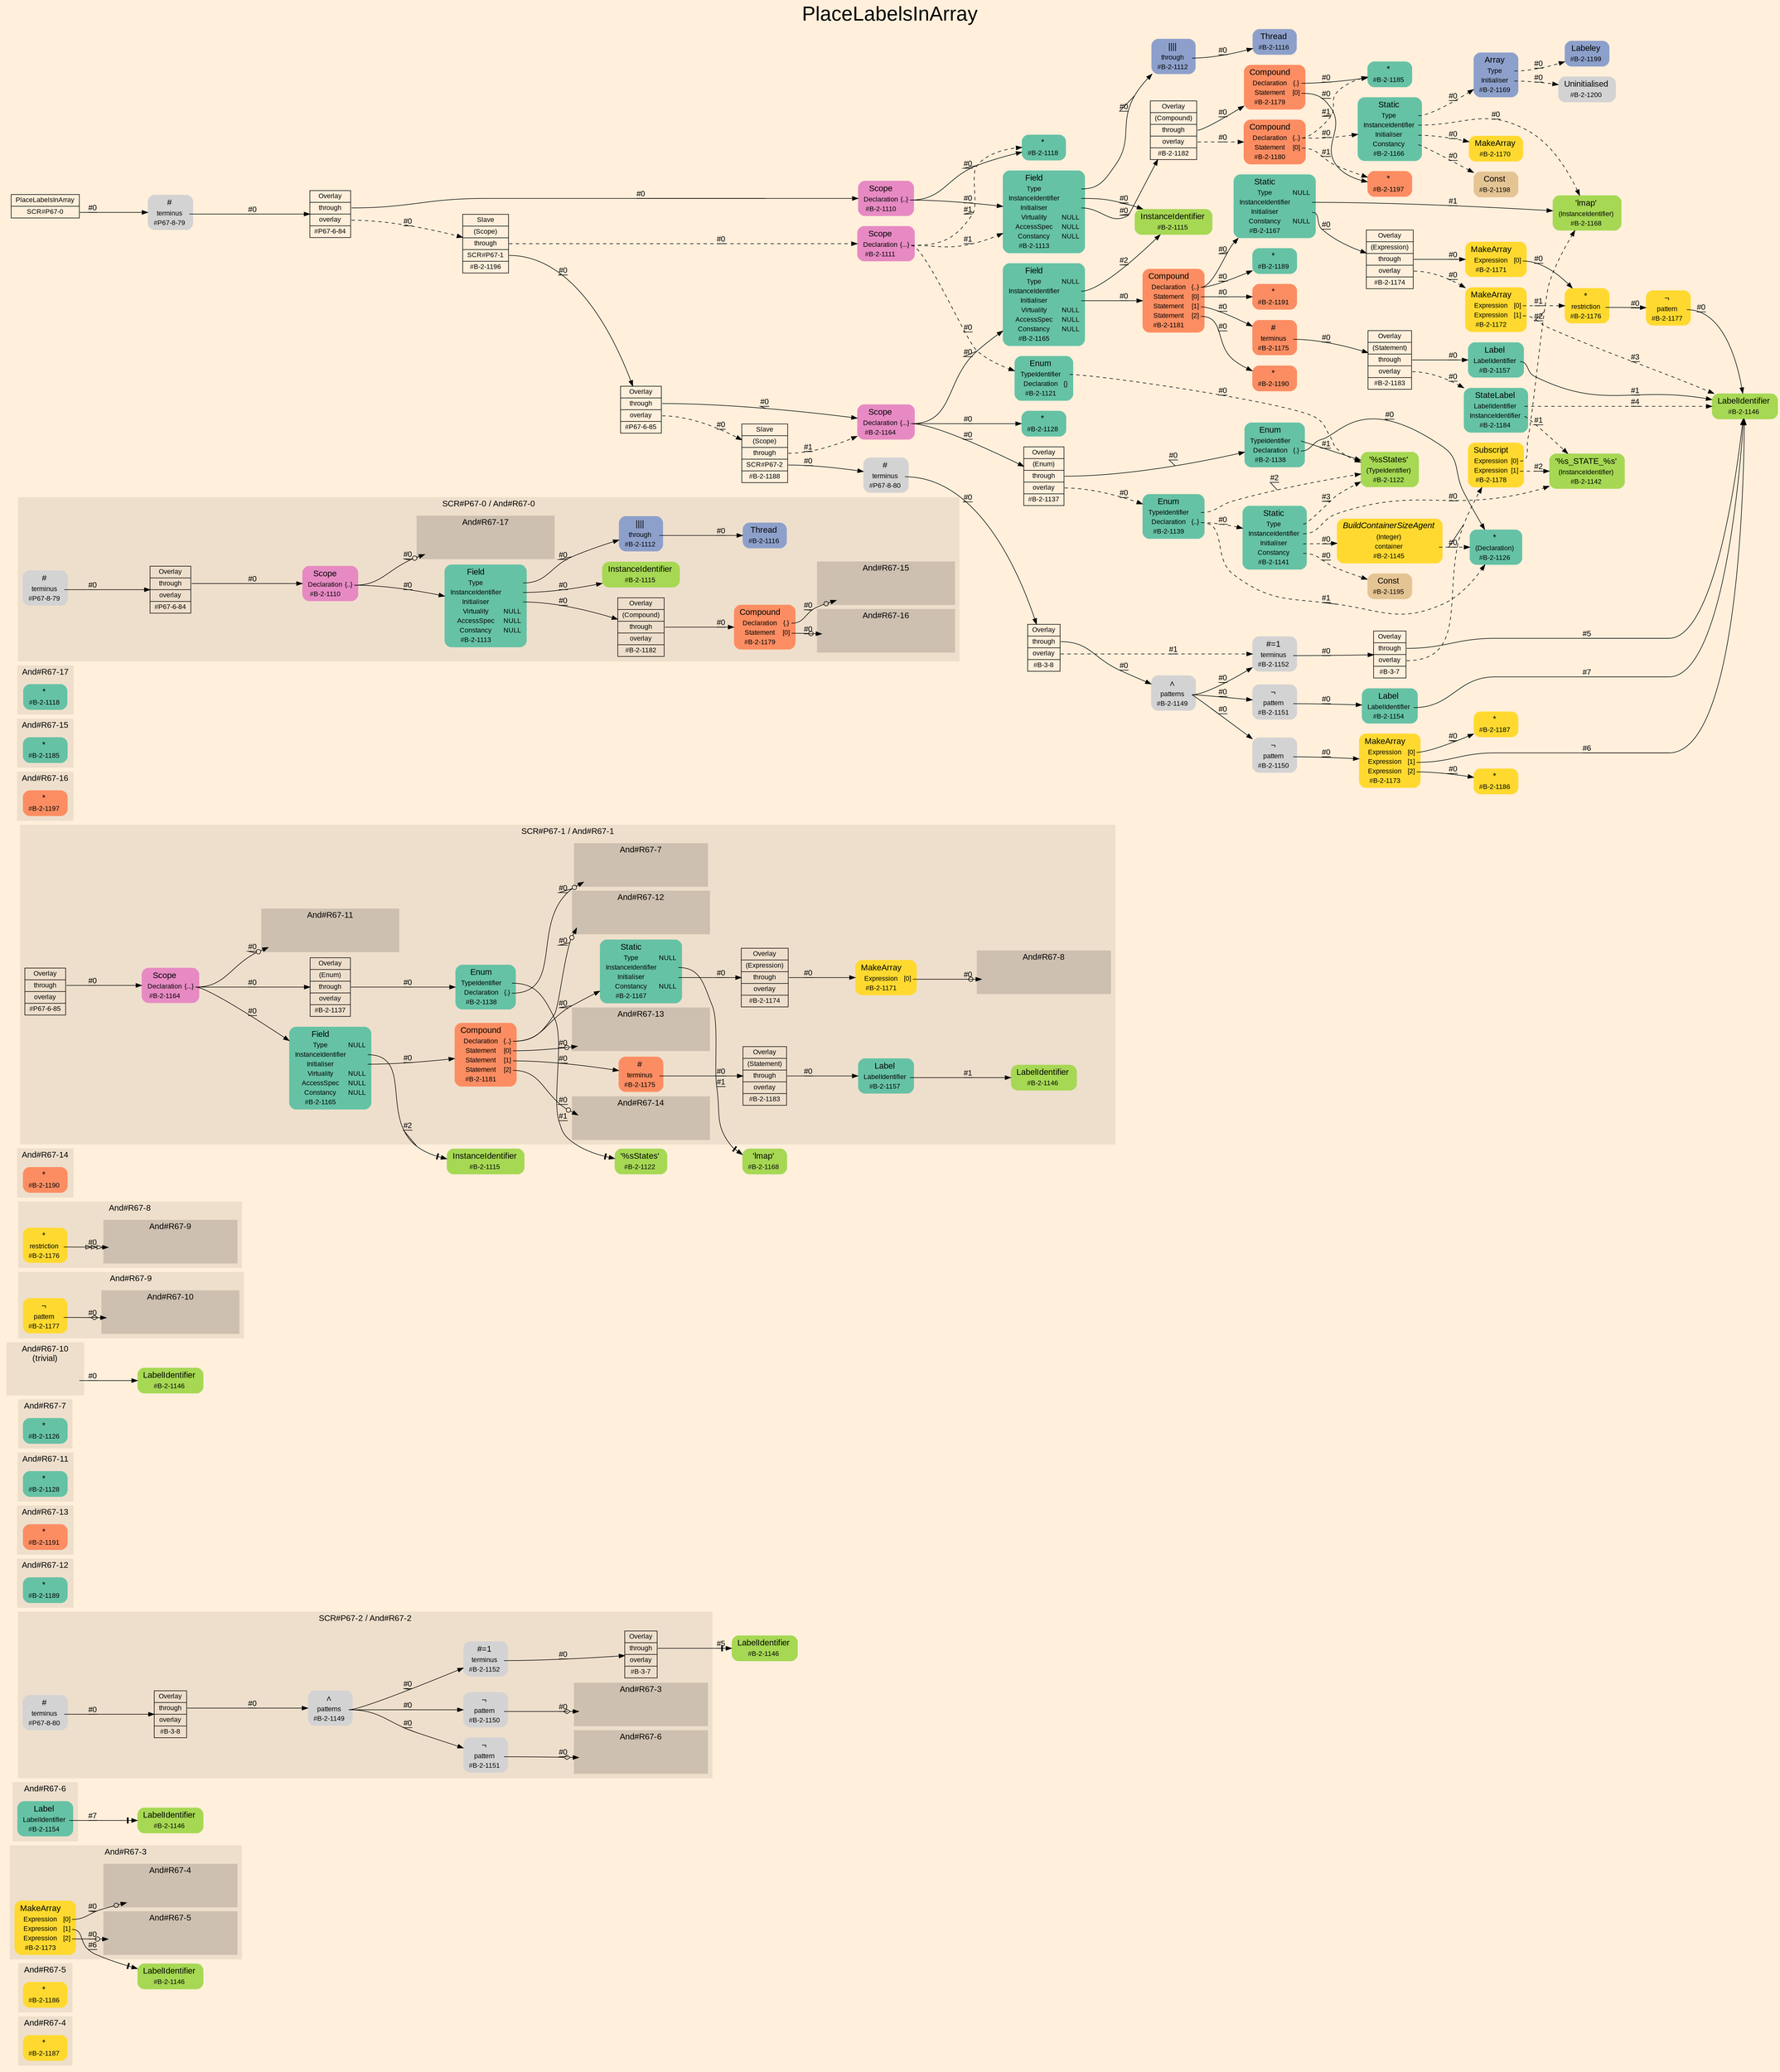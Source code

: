 digraph "PlaceLabelsInArray" {
label = "PlaceLabelsInArray"
labelloc = t
fontsize = "36"
graph [
    rankdir = "LR"
    ranksep = 0.3
    bgcolor = antiquewhite1
    color = black
    fontcolor = black
    fontname = "Arial"
];
node [
    fontname = "Arial"
];
edge [
    fontname = "Arial"
];

// -------------------- figure And#R67-4 --------------------
// -------- region And#R67-4 ----------
subgraph "clusterAnd#R67-4" {
    label = "And#R67-4"
    style = "filled"
    color = antiquewhite2
    fontsize = "15"
    "And#R67-4/#B-2-1187" [
        // -------- block And#R67-4/#B-2-1187 ----------
        shape = "plaintext"
        fillcolor = "/set28/6"
        label = <<TABLE BORDER="0" CELLBORDER="0" CELLSPACING="0">
         <TR><TD><FONT POINT-SIZE="15.0">*</FONT></TD><TD></TD></TR>
         <TR><TD>#B-2-1187</TD><TD PORT="port0"></TD></TR>
        </TABLE>>
        style = "rounded,filled"
        fontsize = "12"
    ];
    
}


// -------------------- figure And#R67-5 --------------------
// -------- region And#R67-5 ----------
subgraph "clusterAnd#R67-5" {
    label = "And#R67-5"
    style = "filled"
    color = antiquewhite2
    fontsize = "15"
    "And#R67-5/#B-2-1186" [
        // -------- block And#R67-5/#B-2-1186 ----------
        shape = "plaintext"
        fillcolor = "/set28/6"
        label = <<TABLE BORDER="0" CELLBORDER="0" CELLSPACING="0">
         <TR><TD><FONT POINT-SIZE="15.0">*</FONT></TD><TD></TD></TR>
         <TR><TD>#B-2-1186</TD><TD PORT="port0"></TD></TR>
        </TABLE>>
        style = "rounded,filled"
        fontsize = "12"
    ];
    
}


// -------------------- figure And#R67-3 --------------------
// -------- region And#R67-3 ----------
subgraph "clusterAnd#R67-3" {
    label = "And#R67-3"
    style = "filled"
    color = antiquewhite2
    fontsize = "15"
    "And#R67-3/#B-2-1173" [
        // -------- block And#R67-3/#B-2-1173 ----------
        shape = "plaintext"
        fillcolor = "/set28/6"
        label = <<TABLE BORDER="0" CELLBORDER="0" CELLSPACING="0">
         <TR><TD><FONT POINT-SIZE="15.0">MakeArray</FONT></TD><TD></TD></TR>
         <TR><TD>Expression</TD><TD PORT="port0">[0]</TD></TR>
         <TR><TD>Expression</TD><TD PORT="port1">[1]</TD></TR>
         <TR><TD>Expression</TD><TD PORT="port2">[2]</TD></TR>
         <TR><TD>#B-2-1173</TD><TD PORT="port3"></TD></TR>
        </TABLE>>
        style = "rounded,filled"
        fontsize = "12"
    ];
    
    // -------- region And#R67-3/And#R67-4 ----------
    subgraph "clusterAnd#R67-3/And#R67-4" {
        label = "And#R67-4"
        style = "filled"
        color = antiquewhite3
        fontsize = "15"
        "And#R67-3/And#R67-4/#B-2-1187" [
            // -------- block And#R67-3/And#R67-4/#B-2-1187 ----------
            shape = none
            fillcolor = "/set28/6"
            style = "invisible"
        ];
        
    }
    
    // -------- region And#R67-3/And#R67-5 ----------
    subgraph "clusterAnd#R67-3/And#R67-5" {
        label = "And#R67-5"
        style = "filled"
        color = antiquewhite3
        fontsize = "15"
        "And#R67-3/And#R67-5/#B-2-1186" [
            // -------- block And#R67-3/And#R67-5/#B-2-1186 ----------
            shape = none
            fillcolor = "/set28/6"
            style = "invisible"
        ];
        
    }
    
}

"And#R67-3/#B-2-1146" [
    // -------- block And#R67-3/#B-2-1146 ----------
    shape = "plaintext"
    fillcolor = "/set28/5"
    label = <<TABLE BORDER="0" CELLBORDER="0" CELLSPACING="0">
     <TR><TD><FONT POINT-SIZE="15.0">LabelIdentifier</FONT></TD><TD></TD></TR>
     <TR><TD>#B-2-1146</TD><TD PORT="port0"></TD></TR>
    </TABLE>>
    style = "rounded,filled"
    fontsize = "12"
];

"And#R67-3/#B-2-1173":port0 -> "And#R67-3/And#R67-4/#B-2-1187" [
    arrowhead="normalnoneodot"
    label = "#0"
    decorate = true
    color = black
    fontcolor = black
];

"And#R67-3/#B-2-1173":port1 -> "And#R67-3/#B-2-1146" [
    arrowhead="normalnonetee"
    label = "#6"
    decorate = true
    color = black
    fontcolor = black
];

"And#R67-3/#B-2-1173":port2 -> "And#R67-3/And#R67-5/#B-2-1186" [
    arrowhead="normalnoneodot"
    label = "#0"
    decorate = true
    color = black
    fontcolor = black
];


// -------------------- figure And#R67-6 --------------------
// -------- region And#R67-6 ----------
subgraph "clusterAnd#R67-6" {
    label = "And#R67-6"
    style = "filled"
    color = antiquewhite2
    fontsize = "15"
    "And#R67-6/#B-2-1154" [
        // -------- block And#R67-6/#B-2-1154 ----------
        shape = "plaintext"
        fillcolor = "/set28/1"
        label = <<TABLE BORDER="0" CELLBORDER="0" CELLSPACING="0">
         <TR><TD><FONT POINT-SIZE="15.0">Label</FONT></TD><TD></TD></TR>
         <TR><TD>LabelIdentifier</TD><TD PORT="port0"></TD></TR>
         <TR><TD>#B-2-1154</TD><TD PORT="port1"></TD></TR>
        </TABLE>>
        style = "rounded,filled"
        fontsize = "12"
    ];
    
}

"And#R67-6/#B-2-1146" [
    // -------- block And#R67-6/#B-2-1146 ----------
    shape = "plaintext"
    fillcolor = "/set28/5"
    label = <<TABLE BORDER="0" CELLBORDER="0" CELLSPACING="0">
     <TR><TD><FONT POINT-SIZE="15.0">LabelIdentifier</FONT></TD><TD></TD></TR>
     <TR><TD>#B-2-1146</TD><TD PORT="port0"></TD></TR>
    </TABLE>>
    style = "rounded,filled"
    fontsize = "12"
];

"And#R67-6/#B-2-1154":port0 -> "And#R67-6/#B-2-1146" [
    arrowhead="normalnonetee"
    label = "#7"
    decorate = true
    color = black
    fontcolor = black
];


// -------------------- figure And#R67-2 --------------------
// -------- region And#R67-2 ----------
subgraph "clusterAnd#R67-2" {
    label = "SCR#P67-2 / And#R67-2"
    style = "filled"
    color = antiquewhite2
    fontsize = "15"
    "And#R67-2/#B-2-1151" [
        // -------- block And#R67-2/#B-2-1151 ----------
        shape = "plaintext"
        label = <<TABLE BORDER="0" CELLBORDER="0" CELLSPACING="0">
         <TR><TD><FONT POINT-SIZE="15.0">¬</FONT></TD><TD></TD></TR>
         <TR><TD>pattern</TD><TD PORT="port0"></TD></TR>
         <TR><TD>#B-2-1151</TD><TD PORT="port1"></TD></TR>
        </TABLE>>
        style = "rounded,filled"
        fontsize = "12"
    ];
    
    "And#R67-2/#B-2-1150" [
        // -------- block And#R67-2/#B-2-1150 ----------
        shape = "plaintext"
        label = <<TABLE BORDER="0" CELLBORDER="0" CELLSPACING="0">
         <TR><TD><FONT POINT-SIZE="15.0">¬</FONT></TD><TD></TD></TR>
         <TR><TD>pattern</TD><TD PORT="port0"></TD></TR>
         <TR><TD>#B-2-1150</TD><TD PORT="port1"></TD></TR>
        </TABLE>>
        style = "rounded,filled"
        fontsize = "12"
    ];
    
    "And#R67-2/#B-3-8" [
        // -------- block And#R67-2/#B-3-8 ----------
        shape = "record"
        fillcolor = antiquewhite2
        label = "<fixed> Overlay | <port0> through | <port1> overlay | <port2> #B-3-8"
        style = "filled"
        fontsize = "12"
        color = black
        fontcolor = black
    ];
    
    "And#R67-2/#B-2-1149" [
        // -------- block And#R67-2/#B-2-1149 ----------
        shape = "plaintext"
        label = <<TABLE BORDER="0" CELLBORDER="0" CELLSPACING="0">
         <TR><TD><FONT POINT-SIZE="15.0">∧</FONT></TD><TD></TD></TR>
         <TR><TD>patterns</TD><TD PORT="port0"></TD></TR>
         <TR><TD>#B-2-1149</TD><TD PORT="port1"></TD></TR>
        </TABLE>>
        style = "rounded,filled"
        fontsize = "12"
    ];
    
    "And#R67-2/#B-3-7" [
        // -------- block And#R67-2/#B-3-7 ----------
        shape = "record"
        fillcolor = antiquewhite2
        label = "<fixed> Overlay | <port0> through | <port1> overlay | <port2> #B-3-7"
        style = "filled"
        fontsize = "12"
        color = black
        fontcolor = black
    ];
    
    "And#R67-2/#P67-8-80" [
        // -------- block And#R67-2/#P67-8-80 ----------
        shape = "plaintext"
        label = <<TABLE BORDER="0" CELLBORDER="0" CELLSPACING="0">
         <TR><TD><FONT POINT-SIZE="15.0">#</FONT></TD><TD></TD></TR>
         <TR><TD>terminus</TD><TD PORT="port0"></TD></TR>
         <TR><TD>#P67-8-80</TD><TD PORT="port1"></TD></TR>
        </TABLE>>
        style = "rounded,filled"
        fontsize = "12"
    ];
    
    "And#R67-2/#B-2-1152" [
        // -------- block And#R67-2/#B-2-1152 ----------
        shape = "plaintext"
        label = <<TABLE BORDER="0" CELLBORDER="0" CELLSPACING="0">
         <TR><TD><FONT POINT-SIZE="15.0">#=1</FONT></TD><TD></TD></TR>
         <TR><TD>terminus</TD><TD PORT="port0"></TD></TR>
         <TR><TD>#B-2-1152</TD><TD PORT="port1"></TD></TR>
        </TABLE>>
        style = "rounded,filled"
        fontsize = "12"
    ];
    
    // -------- region And#R67-2/And#R67-3 ----------
    subgraph "clusterAnd#R67-2/And#R67-3" {
        label = "And#R67-3"
        style = "filled"
        color = antiquewhite3
        fontsize = "15"
        "And#R67-2/And#R67-3/#B-2-1173" [
            // -------- block And#R67-2/And#R67-3/#B-2-1173 ----------
            shape = none
            fillcolor = "/set28/6"
            style = "invisible"
        ];
        
    }
    
    // -------- region And#R67-2/And#R67-6 ----------
    subgraph "clusterAnd#R67-2/And#R67-6" {
        label = "And#R67-6"
        style = "filled"
        color = antiquewhite3
        fontsize = "15"
        "And#R67-2/And#R67-6/#B-2-1154" [
            // -------- block And#R67-2/And#R67-6/#B-2-1154 ----------
            shape = none
            fillcolor = "/set28/1"
            style = "invisible"
        ];
        
    }
    
}

"And#R67-2/#B-2-1146" [
    // -------- block And#R67-2/#B-2-1146 ----------
    shape = "plaintext"
    fillcolor = "/set28/5"
    label = <<TABLE BORDER="0" CELLBORDER="0" CELLSPACING="0">
     <TR><TD><FONT POINT-SIZE="15.0">LabelIdentifier</FONT></TD><TD></TD></TR>
     <TR><TD>#B-2-1146</TD><TD PORT="port0"></TD></TR>
    </TABLE>>
    style = "rounded,filled"
    fontsize = "12"
];

"And#R67-2/#B-2-1151":port0 -> "And#R67-2/And#R67-6/#B-2-1154" [
    arrowhead="normalnoneodiamond"
    label = "#0"
    decorate = true
    color = black
    fontcolor = black
];

"And#R67-2/#B-2-1150":port0 -> "And#R67-2/And#R67-3/#B-2-1173" [
    arrowhead="normalnoneodiamond"
    label = "#0"
    decorate = true
    color = black
    fontcolor = black
];

"And#R67-2/#B-3-8":port0 -> "And#R67-2/#B-2-1149" [
    label = "#0"
    decorate = true
    color = black
    fontcolor = black
];

"And#R67-2/#B-2-1149":port0 -> "And#R67-2/#B-2-1152" [
    label = "#0"
    decorate = true
    color = black
    fontcolor = black
];

"And#R67-2/#B-2-1149":port0 -> "And#R67-2/#B-2-1150" [
    label = "#0"
    decorate = true
    color = black
    fontcolor = black
];

"And#R67-2/#B-2-1149":port0 -> "And#R67-2/#B-2-1151" [
    label = "#0"
    decorate = true
    color = black
    fontcolor = black
];

"And#R67-2/#B-3-7":port0 -> "And#R67-2/#B-2-1146" [
    arrowhead="normalnonetee"
    label = "#5"
    decorate = true
    color = black
    fontcolor = black
];

"And#R67-2/#P67-8-80":port0 -> "And#R67-2/#B-3-8" [
    label = "#0"
    decorate = true
    color = black
    fontcolor = black
];

"And#R67-2/#B-2-1152":port0 -> "And#R67-2/#B-3-7" [
    label = "#0"
    decorate = true
    color = black
    fontcolor = black
];


// -------------------- figure And#R67-12 --------------------
// -------- region And#R67-12 ----------
subgraph "clusterAnd#R67-12" {
    label = "And#R67-12"
    style = "filled"
    color = antiquewhite2
    fontsize = "15"
    "And#R67-12/#B-2-1189" [
        // -------- block And#R67-12/#B-2-1189 ----------
        shape = "plaintext"
        fillcolor = "/set28/1"
        label = <<TABLE BORDER="0" CELLBORDER="0" CELLSPACING="0">
         <TR><TD><FONT POINT-SIZE="15.0">*</FONT></TD><TD></TD></TR>
         <TR><TD>#B-2-1189</TD><TD PORT="port0"></TD></TR>
        </TABLE>>
        style = "rounded,filled"
        fontsize = "12"
    ];
    
}


// -------------------- figure And#R67-13 --------------------
// -------- region And#R67-13 ----------
subgraph "clusterAnd#R67-13" {
    label = "And#R67-13"
    style = "filled"
    color = antiquewhite2
    fontsize = "15"
    "And#R67-13/#B-2-1191" [
        // -------- block And#R67-13/#B-2-1191 ----------
        shape = "plaintext"
        fillcolor = "/set28/2"
        label = <<TABLE BORDER="0" CELLBORDER="0" CELLSPACING="0">
         <TR><TD><FONT POINT-SIZE="15.0">*</FONT></TD><TD></TD></TR>
         <TR><TD>#B-2-1191</TD><TD PORT="port0"></TD></TR>
        </TABLE>>
        style = "rounded,filled"
        fontsize = "12"
    ];
    
}


// -------------------- figure And#R67-11 --------------------
// -------- region And#R67-11 ----------
subgraph "clusterAnd#R67-11" {
    label = "And#R67-11"
    style = "filled"
    color = antiquewhite2
    fontsize = "15"
    "And#R67-11/#B-2-1128" [
        // -------- block And#R67-11/#B-2-1128 ----------
        shape = "plaintext"
        fillcolor = "/set28/1"
        label = <<TABLE BORDER="0" CELLBORDER="0" CELLSPACING="0">
         <TR><TD><FONT POINT-SIZE="15.0">*</FONT></TD><TD></TD></TR>
         <TR><TD>#B-2-1128</TD><TD PORT="port0"></TD></TR>
        </TABLE>>
        style = "rounded,filled"
        fontsize = "12"
    ];
    
}


// -------------------- figure And#R67-7 --------------------
// -------- region And#R67-7 ----------
subgraph "clusterAnd#R67-7" {
    label = "And#R67-7"
    style = "filled"
    color = antiquewhite2
    fontsize = "15"
    "And#R67-7/#B-2-1126" [
        // -------- block And#R67-7/#B-2-1126 ----------
        shape = "plaintext"
        fillcolor = "/set28/1"
        label = <<TABLE BORDER="0" CELLBORDER="0" CELLSPACING="0">
         <TR><TD><FONT POINT-SIZE="15.0">*</FONT></TD><TD></TD></TR>
         <TR><TD>#B-2-1126</TD><TD PORT="port0"></TD></TR>
        </TABLE>>
        style = "rounded,filled"
        fontsize = "12"
    ];
    
}


// -------------------- figure And#R67-10 --------------------
// -------- region And#R67-10 ----------
subgraph "clusterAnd#R67-10" {
    label = "And#R67-10\n(trivial)"
    style = "filled"
    color = antiquewhite2
    fontsize = "15"
    "And#R67-10/IRIP" [
        // -------- block And#R67-10/IRIP ----------
        shape = none
        style = "invisible"
    ];
    
}

"And#R67-10/#B-2-1146" [
    // -------- block And#R67-10/#B-2-1146 ----------
    shape = "plaintext"
    fillcolor = "/set28/5"
    label = <<TABLE BORDER="0" CELLBORDER="0" CELLSPACING="0">
     <TR><TD><FONT POINT-SIZE="15.0">LabelIdentifier</FONT></TD><TD></TD></TR>
     <TR><TD>#B-2-1146</TD><TD PORT="port0"></TD></TR>
    </TABLE>>
    style = "rounded,filled"
    fontsize = "12"
];

"And#R67-10/IRIP" -> "And#R67-10/#B-2-1146" [
    label = "#0"
    decorate = true
    color = black
    fontcolor = black
];


// -------------------- figure And#R67-9 --------------------
// -------- region And#R67-9 ----------
subgraph "clusterAnd#R67-9" {
    label = "And#R67-9"
    style = "filled"
    color = antiquewhite2
    fontsize = "15"
    "And#R67-9/#B-2-1177" [
        // -------- block And#R67-9/#B-2-1177 ----------
        shape = "plaintext"
        fillcolor = "/set28/6"
        label = <<TABLE BORDER="0" CELLBORDER="0" CELLSPACING="0">
         <TR><TD><FONT POINT-SIZE="15.0">¬</FONT></TD><TD></TD></TR>
         <TR><TD>pattern</TD><TD PORT="port0"></TD></TR>
         <TR><TD>#B-2-1177</TD><TD PORT="port1"></TD></TR>
        </TABLE>>
        style = "rounded,filled"
        fontsize = "12"
    ];
    
    // -------- region And#R67-9/And#R67-10 ----------
    subgraph "clusterAnd#R67-9/And#R67-10" {
        label = "And#R67-10"
        style = "filled"
        color = antiquewhite3
        fontsize = "15"
        "And#R67-9/And#R67-10/#B-2-1146" [
            // -------- block And#R67-9/And#R67-10/#B-2-1146 ----------
            shape = none
            fillcolor = "/set28/5"
            style = "invisible"
        ];
        
    }
    
}

"And#R67-9/#B-2-1177":port0 -> "And#R67-9/And#R67-10/#B-2-1146" [
    arrowhead="normalnoneodiamond"
    label = "#0"
    decorate = true
    color = black
    fontcolor = black
];


// -------------------- figure And#R67-8 --------------------
// -------- region And#R67-8 ----------
subgraph "clusterAnd#R67-8" {
    label = "And#R67-8"
    style = "filled"
    color = antiquewhite2
    fontsize = "15"
    "And#R67-8/#B-2-1176" [
        // -------- block And#R67-8/#B-2-1176 ----------
        shape = "plaintext"
        fillcolor = "/set28/6"
        label = <<TABLE BORDER="0" CELLBORDER="0" CELLSPACING="0">
         <TR><TD><FONT POINT-SIZE="15.0">*</FONT></TD><TD></TD></TR>
         <TR><TD>restriction</TD><TD PORT="port0"></TD></TR>
         <TR><TD>#B-2-1176</TD><TD PORT="port1"></TD></TR>
        </TABLE>>
        style = "rounded,filled"
        fontsize = "12"
    ];
    
    // -------- region And#R67-8/And#R67-9 ----------
    subgraph "clusterAnd#R67-8/And#R67-9" {
        label = "And#R67-9"
        style = "filled"
        color = antiquewhite3
        fontsize = "15"
        "And#R67-8/And#R67-9/#B-2-1177" [
            // -------- block And#R67-8/And#R67-9/#B-2-1177 ----------
            shape = none
            fillcolor = "/set28/6"
            style = "invisible"
        ];
        
    }
    
}

"And#R67-8/#B-2-1176":port0 -> "And#R67-8/And#R67-9/#B-2-1177" [
    arrowhead="normalonormalonormalonormal"
    label = "#0"
    decorate = true
    color = black
    fontcolor = black
];


// -------------------- figure And#R67-14 --------------------
// -------- region And#R67-14 ----------
subgraph "clusterAnd#R67-14" {
    label = "And#R67-14"
    style = "filled"
    color = antiquewhite2
    fontsize = "15"
    "And#R67-14/#B-2-1190" [
        // -------- block And#R67-14/#B-2-1190 ----------
        shape = "plaintext"
        fillcolor = "/set28/2"
        label = <<TABLE BORDER="0" CELLBORDER="0" CELLSPACING="0">
         <TR><TD><FONT POINT-SIZE="15.0">*</FONT></TD><TD></TD></TR>
         <TR><TD>#B-2-1190</TD><TD PORT="port0"></TD></TR>
        </TABLE>>
        style = "rounded,filled"
        fontsize = "12"
    ];
    
}


// -------------------- figure And#R67-1 --------------------
// -------- region And#R67-1 ----------
subgraph "clusterAnd#R67-1" {
    label = "SCR#P67-1 / And#R67-1"
    style = "filled"
    color = antiquewhite2
    fontsize = "15"
    "And#R67-1/#B-2-1165" [
        // -------- block And#R67-1/#B-2-1165 ----------
        shape = "plaintext"
        fillcolor = "/set28/1"
        label = <<TABLE BORDER="0" CELLBORDER="0" CELLSPACING="0">
         <TR><TD><FONT POINT-SIZE="15.0">Field</FONT></TD><TD></TD></TR>
         <TR><TD>Type</TD><TD PORT="port0">NULL</TD></TR>
         <TR><TD>InstanceIdentifier</TD><TD PORT="port1"></TD></TR>
         <TR><TD>Initialiser</TD><TD PORT="port2"></TD></TR>
         <TR><TD>Virtuality</TD><TD PORT="port3">NULL</TD></TR>
         <TR><TD>AccessSpec</TD><TD PORT="port4">NULL</TD></TR>
         <TR><TD>Constancy</TD><TD PORT="port5">NULL</TD></TR>
         <TR><TD>#B-2-1165</TD><TD PORT="port6"></TD></TR>
        </TABLE>>
        style = "rounded,filled"
        fontsize = "12"
    ];
    
    "And#R67-1/#B-2-1138" [
        // -------- block And#R67-1/#B-2-1138 ----------
        shape = "plaintext"
        fillcolor = "/set28/1"
        label = <<TABLE BORDER="0" CELLBORDER="0" CELLSPACING="0">
         <TR><TD><FONT POINT-SIZE="15.0">Enum</FONT></TD><TD></TD></TR>
         <TR><TD>TypeIdentifier</TD><TD PORT="port0"></TD></TR>
         <TR><TD>Declaration</TD><TD PORT="port1">{.}</TD></TR>
         <TR><TD>#B-2-1138</TD><TD PORT="port2"></TD></TR>
        </TABLE>>
        style = "rounded,filled"
        fontsize = "12"
    ];
    
    "And#R67-1/#B-2-1146" [
        // -------- block And#R67-1/#B-2-1146 ----------
        shape = "plaintext"
        fillcolor = "/set28/5"
        label = <<TABLE BORDER="0" CELLBORDER="0" CELLSPACING="0">
         <TR><TD><FONT POINT-SIZE="15.0">LabelIdentifier</FONT></TD><TD></TD></TR>
         <TR><TD>#B-2-1146</TD><TD PORT="port0"></TD></TR>
        </TABLE>>
        style = "rounded,filled"
        fontsize = "12"
    ];
    
    "And#R67-1/#B-2-1157" [
        // -------- block And#R67-1/#B-2-1157 ----------
        shape = "plaintext"
        fillcolor = "/set28/1"
        label = <<TABLE BORDER="0" CELLBORDER="0" CELLSPACING="0">
         <TR><TD><FONT POINT-SIZE="15.0">Label</FONT></TD><TD></TD></TR>
         <TR><TD>LabelIdentifier</TD><TD PORT="port0"></TD></TR>
         <TR><TD>#B-2-1157</TD><TD PORT="port1"></TD></TR>
        </TABLE>>
        style = "rounded,filled"
        fontsize = "12"
    ];
    
    "And#R67-1/#B-2-1137" [
        // -------- block And#R67-1/#B-2-1137 ----------
        shape = "record"
        fillcolor = antiquewhite2
        label = "<fixed> Overlay | <port0> (Enum) | <port1> through | <port2> overlay | <port3> #B-2-1137"
        style = "filled"
        fontsize = "12"
        color = black
        fontcolor = black
    ];
    
    "And#R67-1/#B-2-1175" [
        // -------- block And#R67-1/#B-2-1175 ----------
        shape = "plaintext"
        fillcolor = "/set28/2"
        label = <<TABLE BORDER="0" CELLBORDER="0" CELLSPACING="0">
         <TR><TD><FONT POINT-SIZE="15.0">#</FONT></TD><TD></TD></TR>
         <TR><TD>terminus</TD><TD PORT="port0"></TD></TR>
         <TR><TD>#B-2-1175</TD><TD PORT="port1"></TD></TR>
        </TABLE>>
        style = "rounded,filled"
        fontsize = "12"
    ];
    
    "And#R67-1/#B-2-1174" [
        // -------- block And#R67-1/#B-2-1174 ----------
        shape = "record"
        fillcolor = antiquewhite2
        label = "<fixed> Overlay | <port0> (Expression) | <port1> through | <port2> overlay | <port3> #B-2-1174"
        style = "filled"
        fontsize = "12"
        color = black
        fontcolor = black
    ];
    
    "And#R67-1/#P67-6-85" [
        // -------- block And#R67-1/#P67-6-85 ----------
        shape = "record"
        fillcolor = antiquewhite2
        label = "<fixed> Overlay | <port0> through | <port1> overlay | <port2> #P67-6-85"
        style = "filled"
        fontsize = "12"
        color = black
        fontcolor = black
    ];
    
    "And#R67-1/#B-2-1181" [
        // -------- block And#R67-1/#B-2-1181 ----------
        shape = "plaintext"
        fillcolor = "/set28/2"
        label = <<TABLE BORDER="0" CELLBORDER="0" CELLSPACING="0">
         <TR><TD><FONT POINT-SIZE="15.0">Compound</FONT></TD><TD></TD></TR>
         <TR><TD>Declaration</TD><TD PORT="port0">{..}</TD></TR>
         <TR><TD>Statement</TD><TD PORT="port1">[0]</TD></TR>
         <TR><TD>Statement</TD><TD PORT="port2">[1]</TD></TR>
         <TR><TD>Statement</TD><TD PORT="port3">[2]</TD></TR>
         <TR><TD>#B-2-1181</TD><TD PORT="port4"></TD></TR>
        </TABLE>>
        style = "rounded,filled"
        fontsize = "12"
    ];
    
    "And#R67-1/#B-2-1183" [
        // -------- block And#R67-1/#B-2-1183 ----------
        shape = "record"
        fillcolor = antiquewhite2
        label = "<fixed> Overlay | <port0> (Statement) | <port1> through | <port2> overlay | <port3> #B-2-1183"
        style = "filled"
        fontsize = "12"
        color = black
        fontcolor = black
    ];
    
    "And#R67-1/#B-2-1164" [
        // -------- block And#R67-1/#B-2-1164 ----------
        shape = "plaintext"
        fillcolor = "/set28/4"
        label = <<TABLE BORDER="0" CELLBORDER="0" CELLSPACING="0">
         <TR><TD><FONT POINT-SIZE="15.0">Scope</FONT></TD><TD></TD></TR>
         <TR><TD>Declaration</TD><TD PORT="port0">{...}</TD></TR>
         <TR><TD>#B-2-1164</TD><TD PORT="port1"></TD></TR>
        </TABLE>>
        style = "rounded,filled"
        fontsize = "12"
    ];
    
    "And#R67-1/#B-2-1171" [
        // -------- block And#R67-1/#B-2-1171 ----------
        shape = "plaintext"
        fillcolor = "/set28/6"
        label = <<TABLE BORDER="0" CELLBORDER="0" CELLSPACING="0">
         <TR><TD><FONT POINT-SIZE="15.0">MakeArray</FONT></TD><TD></TD></TR>
         <TR><TD>Expression</TD><TD PORT="port0">[0]</TD></TR>
         <TR><TD>#B-2-1171</TD><TD PORT="port1"></TD></TR>
        </TABLE>>
        style = "rounded,filled"
        fontsize = "12"
    ];
    
    "And#R67-1/#B-2-1167" [
        // -------- block And#R67-1/#B-2-1167 ----------
        shape = "plaintext"
        fillcolor = "/set28/1"
        label = <<TABLE BORDER="0" CELLBORDER="0" CELLSPACING="0">
         <TR><TD><FONT POINT-SIZE="15.0">Static</FONT></TD><TD></TD></TR>
         <TR><TD>Type</TD><TD PORT="port0">NULL</TD></TR>
         <TR><TD>InstanceIdentifier</TD><TD PORT="port1"></TD></TR>
         <TR><TD>Initialiser</TD><TD PORT="port2"></TD></TR>
         <TR><TD>Constancy</TD><TD PORT="port3">NULL</TD></TR>
         <TR><TD>#B-2-1167</TD><TD PORT="port4"></TD></TR>
        </TABLE>>
        style = "rounded,filled"
        fontsize = "12"
    ];
    
    // -------- region And#R67-1/And#R67-7 ----------
    subgraph "clusterAnd#R67-1/And#R67-7" {
        label = "And#R67-7"
        style = "filled"
        color = antiquewhite3
        fontsize = "15"
        "And#R67-1/And#R67-7/#B-2-1126" [
            // -------- block And#R67-1/And#R67-7/#B-2-1126 ----------
            shape = none
            fillcolor = "/set28/1"
            style = "invisible"
        ];
        
    }
    
    // -------- region And#R67-1/And#R67-8 ----------
    subgraph "clusterAnd#R67-1/And#R67-8" {
        label = "And#R67-8"
        style = "filled"
        color = antiquewhite3
        fontsize = "15"
        "And#R67-1/And#R67-8/#B-2-1176" [
            // -------- block And#R67-1/And#R67-8/#B-2-1176 ----------
            shape = none
            fillcolor = "/set28/6"
            style = "invisible"
        ];
        
    }
    
    // -------- region And#R67-1/And#R67-11 ----------
    subgraph "clusterAnd#R67-1/And#R67-11" {
        label = "And#R67-11"
        style = "filled"
        color = antiquewhite3
        fontsize = "15"
        "And#R67-1/And#R67-11/#B-2-1128" [
            // -------- block And#R67-1/And#R67-11/#B-2-1128 ----------
            shape = none
            fillcolor = "/set28/1"
            style = "invisible"
        ];
        
    }
    
    // -------- region And#R67-1/And#R67-12 ----------
    subgraph "clusterAnd#R67-1/And#R67-12" {
        label = "And#R67-12"
        style = "filled"
        color = antiquewhite3
        fontsize = "15"
        "And#R67-1/And#R67-12/#B-2-1189" [
            // -------- block And#R67-1/And#R67-12/#B-2-1189 ----------
            shape = none
            fillcolor = "/set28/1"
            style = "invisible"
        ];
        
    }
    
    // -------- region And#R67-1/And#R67-13 ----------
    subgraph "clusterAnd#R67-1/And#R67-13" {
        label = "And#R67-13"
        style = "filled"
        color = antiquewhite3
        fontsize = "15"
        "And#R67-1/And#R67-13/#B-2-1191" [
            // -------- block And#R67-1/And#R67-13/#B-2-1191 ----------
            shape = none
            fillcolor = "/set28/2"
            style = "invisible"
        ];
        
    }
    
    // -------- region And#R67-1/And#R67-14 ----------
    subgraph "clusterAnd#R67-1/And#R67-14" {
        label = "And#R67-14"
        style = "filled"
        color = antiquewhite3
        fontsize = "15"
        "And#R67-1/And#R67-14/#B-2-1190" [
            // -------- block And#R67-1/And#R67-14/#B-2-1190 ----------
            shape = none
            fillcolor = "/set28/2"
            style = "invisible"
        ];
        
    }
    
}

"And#R67-1/#B-2-1168" [
    // -------- block And#R67-1/#B-2-1168 ----------
    shape = "plaintext"
    fillcolor = "/set28/5"
    label = <<TABLE BORDER="0" CELLBORDER="0" CELLSPACING="0">
     <TR><TD><FONT POINT-SIZE="15.0">'lmap'</FONT></TD><TD></TD></TR>
     <TR><TD>#B-2-1168</TD><TD PORT="port0"></TD></TR>
    </TABLE>>
    style = "rounded,filled"
    fontsize = "12"
];

"And#R67-1/#B-2-1115" [
    // -------- block And#R67-1/#B-2-1115 ----------
    shape = "plaintext"
    fillcolor = "/set28/5"
    label = <<TABLE BORDER="0" CELLBORDER="0" CELLSPACING="0">
     <TR><TD><FONT POINT-SIZE="15.0">InstanceIdentifier</FONT></TD><TD></TD></TR>
     <TR><TD>#B-2-1115</TD><TD PORT="port0"></TD></TR>
    </TABLE>>
    style = "rounded,filled"
    fontsize = "12"
];

"And#R67-1/#B-2-1122" [
    // -------- block And#R67-1/#B-2-1122 ----------
    shape = "plaintext"
    fillcolor = "/set28/5"
    label = <<TABLE BORDER="0" CELLBORDER="0" CELLSPACING="0">
     <TR><TD><FONT POINT-SIZE="15.0">'%sStates'</FONT></TD><TD></TD></TR>
     <TR><TD>#B-2-1122</TD><TD PORT="port0"></TD></TR>
    </TABLE>>
    style = "rounded,filled"
    fontsize = "12"
];

"And#R67-1/#B-2-1165":port1 -> "And#R67-1/#B-2-1115" [
    arrowhead="normalnonetee"
    label = "#2"
    decorate = true
    color = black
    fontcolor = black
];

"And#R67-1/#B-2-1165":port2 -> "And#R67-1/#B-2-1181" [
    label = "#0"
    decorate = true
    color = black
    fontcolor = black
];

"And#R67-1/#B-2-1138":port0 -> "And#R67-1/#B-2-1122" [
    arrowhead="normalnonetee"
    label = "#1"
    decorate = true
    color = black
    fontcolor = black
];

"And#R67-1/#B-2-1138":port1 -> "And#R67-1/And#R67-7/#B-2-1126" [
    arrowhead="normalnoneodot"
    label = "#0"
    decorate = true
    color = black
    fontcolor = black
];

"And#R67-1/#B-2-1157":port0 -> "And#R67-1/#B-2-1146" [
    label = "#1"
    decorate = true
    color = black
    fontcolor = black
];

"And#R67-1/#B-2-1137":port1 -> "And#R67-1/#B-2-1138" [
    label = "#0"
    decorate = true
    color = black
    fontcolor = black
];

"And#R67-1/#B-2-1175":port0 -> "And#R67-1/#B-2-1183" [
    label = "#0"
    decorate = true
    color = black
    fontcolor = black
];

"And#R67-1/#B-2-1174":port1 -> "And#R67-1/#B-2-1171" [
    label = "#0"
    decorate = true
    color = black
    fontcolor = black
];

"And#R67-1/#P67-6-85":port0 -> "And#R67-1/#B-2-1164" [
    label = "#0"
    decorate = true
    color = black
    fontcolor = black
];

"And#R67-1/#B-2-1181":port0 -> "And#R67-1/And#R67-12/#B-2-1189" [
    arrowhead="normalnoneodot"
    label = "#0"
    decorate = true
    color = black
    fontcolor = black
];

"And#R67-1/#B-2-1181":port0 -> "And#R67-1/#B-2-1167" [
    label = "#0"
    decorate = true
    color = black
    fontcolor = black
];

"And#R67-1/#B-2-1181":port1 -> "And#R67-1/And#R67-13/#B-2-1191" [
    arrowhead="normalnoneodot"
    label = "#0"
    decorate = true
    color = black
    fontcolor = black
];

"And#R67-1/#B-2-1181":port2 -> "And#R67-1/#B-2-1175" [
    label = "#0"
    decorate = true
    color = black
    fontcolor = black
];

"And#R67-1/#B-2-1181":port3 -> "And#R67-1/And#R67-14/#B-2-1190" [
    arrowhead="normalnoneodot"
    label = "#0"
    decorate = true
    color = black
    fontcolor = black
];

"And#R67-1/#B-2-1183":port1 -> "And#R67-1/#B-2-1157" [
    label = "#0"
    decorate = true
    color = black
    fontcolor = black
];

"And#R67-1/#B-2-1164":port0 -> "And#R67-1/And#R67-11/#B-2-1128" [
    arrowhead="normalnoneodot"
    label = "#0"
    decorate = true
    color = black
    fontcolor = black
];

"And#R67-1/#B-2-1164":port0 -> "And#R67-1/#B-2-1137" [
    label = "#0"
    decorate = true
    color = black
    fontcolor = black
];

"And#R67-1/#B-2-1164":port0 -> "And#R67-1/#B-2-1165" [
    label = "#0"
    decorate = true
    color = black
    fontcolor = black
];

"And#R67-1/#B-2-1171":port0 -> "And#R67-1/And#R67-8/#B-2-1176" [
    arrowhead="normalnoneodot"
    label = "#0"
    decorate = true
    color = black
    fontcolor = black
];

"And#R67-1/#B-2-1167":port1 -> "And#R67-1/#B-2-1168" [
    arrowhead="normalnonetee"
    label = "#1"
    decorate = true
    color = black
    fontcolor = black
];

"And#R67-1/#B-2-1167":port2 -> "And#R67-1/#B-2-1174" [
    label = "#0"
    decorate = true
    color = black
    fontcolor = black
];


// -------------------- figure And#R67-16 --------------------
// -------- region And#R67-16 ----------
subgraph "clusterAnd#R67-16" {
    label = "And#R67-16"
    style = "filled"
    color = antiquewhite2
    fontsize = "15"
    "And#R67-16/#B-2-1197" [
        // -------- block And#R67-16/#B-2-1197 ----------
        shape = "plaintext"
        fillcolor = "/set28/2"
        label = <<TABLE BORDER="0" CELLBORDER="0" CELLSPACING="0">
         <TR><TD><FONT POINT-SIZE="15.0">*</FONT></TD><TD></TD></TR>
         <TR><TD>#B-2-1197</TD><TD PORT="port0"></TD></TR>
        </TABLE>>
        style = "rounded,filled"
        fontsize = "12"
    ];
    
}


// -------------------- figure And#R67-15 --------------------
// -------- region And#R67-15 ----------
subgraph "clusterAnd#R67-15" {
    label = "And#R67-15"
    style = "filled"
    color = antiquewhite2
    fontsize = "15"
    "And#R67-15/#B-2-1185" [
        // -------- block And#R67-15/#B-2-1185 ----------
        shape = "plaintext"
        fillcolor = "/set28/1"
        label = <<TABLE BORDER="0" CELLBORDER="0" CELLSPACING="0">
         <TR><TD><FONT POINT-SIZE="15.0">*</FONT></TD><TD></TD></TR>
         <TR><TD>#B-2-1185</TD><TD PORT="port0"></TD></TR>
        </TABLE>>
        style = "rounded,filled"
        fontsize = "12"
    ];
    
}


// -------------------- figure And#R67-17 --------------------
// -------- region And#R67-17 ----------
subgraph "clusterAnd#R67-17" {
    label = "And#R67-17"
    style = "filled"
    color = antiquewhite2
    fontsize = "15"
    "And#R67-17/#B-2-1118" [
        // -------- block And#R67-17/#B-2-1118 ----------
        shape = "plaintext"
        fillcolor = "/set28/1"
        label = <<TABLE BORDER="0" CELLBORDER="0" CELLSPACING="0">
         <TR><TD><FONT POINT-SIZE="15.0">*</FONT></TD><TD></TD></TR>
         <TR><TD>#B-2-1118</TD><TD PORT="port0"></TD></TR>
        </TABLE>>
        style = "rounded,filled"
        fontsize = "12"
    ];
    
}


// -------------------- figure And#R67-0 --------------------
// -------- region And#R67-0 ----------
subgraph "clusterAnd#R67-0" {
    label = "SCR#P67-0 / And#R67-0"
    style = "filled"
    color = antiquewhite2
    fontsize = "15"
    "And#R67-0/#B-2-1116" [
        // -------- block And#R67-0/#B-2-1116 ----------
        shape = "plaintext"
        fillcolor = "/set28/3"
        label = <<TABLE BORDER="0" CELLBORDER="0" CELLSPACING="0">
         <TR><TD><FONT POINT-SIZE="15.0">Thread</FONT></TD><TD></TD></TR>
         <TR><TD>#B-2-1116</TD><TD PORT="port0"></TD></TR>
        </TABLE>>
        style = "rounded,filled"
        fontsize = "12"
    ];
    
    "And#R67-0/#B-2-1179" [
        // -------- block And#R67-0/#B-2-1179 ----------
        shape = "plaintext"
        fillcolor = "/set28/2"
        label = <<TABLE BORDER="0" CELLBORDER="0" CELLSPACING="0">
         <TR><TD><FONT POINT-SIZE="15.0">Compound</FONT></TD><TD></TD></TR>
         <TR><TD>Declaration</TD><TD PORT="port0">{.}</TD></TR>
         <TR><TD>Statement</TD><TD PORT="port1">[0]</TD></TR>
         <TR><TD>#B-2-1179</TD><TD PORT="port2"></TD></TR>
        </TABLE>>
        style = "rounded,filled"
        fontsize = "12"
    ];
    
    "And#R67-0/#B-2-1110" [
        // -------- block And#R67-0/#B-2-1110 ----------
        shape = "plaintext"
        fillcolor = "/set28/4"
        label = <<TABLE BORDER="0" CELLBORDER="0" CELLSPACING="0">
         <TR><TD><FONT POINT-SIZE="15.0">Scope</FONT></TD><TD></TD></TR>
         <TR><TD>Declaration</TD><TD PORT="port0">{..}</TD></TR>
         <TR><TD>#B-2-1110</TD><TD PORT="port1"></TD></TR>
        </TABLE>>
        style = "rounded,filled"
        fontsize = "12"
    ];
    
    "And#R67-0/#P67-8-79" [
        // -------- block And#R67-0/#P67-8-79 ----------
        shape = "plaintext"
        label = <<TABLE BORDER="0" CELLBORDER="0" CELLSPACING="0">
         <TR><TD><FONT POINT-SIZE="15.0">#</FONT></TD><TD></TD></TR>
         <TR><TD>terminus</TD><TD PORT="port0"></TD></TR>
         <TR><TD>#P67-8-79</TD><TD PORT="port1"></TD></TR>
        </TABLE>>
        style = "rounded,filled"
        fontsize = "12"
    ];
    
    "And#R67-0/#B-2-1115" [
        // -------- block And#R67-0/#B-2-1115 ----------
        shape = "plaintext"
        fillcolor = "/set28/5"
        label = <<TABLE BORDER="0" CELLBORDER="0" CELLSPACING="0">
         <TR><TD><FONT POINT-SIZE="15.0">InstanceIdentifier</FONT></TD><TD></TD></TR>
         <TR><TD>#B-2-1115</TD><TD PORT="port0"></TD></TR>
        </TABLE>>
        style = "rounded,filled"
        fontsize = "12"
    ];
    
    "And#R67-0/#B-2-1112" [
        // -------- block And#R67-0/#B-2-1112 ----------
        shape = "plaintext"
        fillcolor = "/set28/3"
        label = <<TABLE BORDER="0" CELLBORDER="0" CELLSPACING="0">
         <TR><TD><FONT POINT-SIZE="15.0">||||</FONT></TD><TD></TD></TR>
         <TR><TD>through</TD><TD PORT="port0"></TD></TR>
         <TR><TD>#B-2-1112</TD><TD PORT="port1"></TD></TR>
        </TABLE>>
        style = "rounded,filled"
        fontsize = "12"
    ];
    
    "And#R67-0/#P67-6-84" [
        // -------- block And#R67-0/#P67-6-84 ----------
        shape = "record"
        fillcolor = antiquewhite2
        label = "<fixed> Overlay | <port0> through | <port1> overlay | <port2> #P67-6-84"
        style = "filled"
        fontsize = "12"
        color = black
        fontcolor = black
    ];
    
    "And#R67-0/#B-2-1113" [
        // -------- block And#R67-0/#B-2-1113 ----------
        shape = "plaintext"
        fillcolor = "/set28/1"
        label = <<TABLE BORDER="0" CELLBORDER="0" CELLSPACING="0">
         <TR><TD><FONT POINT-SIZE="15.0">Field</FONT></TD><TD></TD></TR>
         <TR><TD>Type</TD><TD PORT="port0"></TD></TR>
         <TR><TD>InstanceIdentifier</TD><TD PORT="port1"></TD></TR>
         <TR><TD>Initialiser</TD><TD PORT="port2"></TD></TR>
         <TR><TD>Virtuality</TD><TD PORT="port3">NULL</TD></TR>
         <TR><TD>AccessSpec</TD><TD PORT="port4">NULL</TD></TR>
         <TR><TD>Constancy</TD><TD PORT="port5">NULL</TD></TR>
         <TR><TD>#B-2-1113</TD><TD PORT="port6"></TD></TR>
        </TABLE>>
        style = "rounded,filled"
        fontsize = "12"
    ];
    
    "And#R67-0/#B-2-1182" [
        // -------- block And#R67-0/#B-2-1182 ----------
        shape = "record"
        fillcolor = antiquewhite2
        label = "<fixed> Overlay | <port0> (Compound) | <port1> through | <port2> overlay | <port3> #B-2-1182"
        style = "filled"
        fontsize = "12"
        color = black
        fontcolor = black
    ];
    
    // -------- region And#R67-0/And#R67-15 ----------
    subgraph "clusterAnd#R67-0/And#R67-15" {
        label = "And#R67-15"
        style = "filled"
        color = antiquewhite3
        fontsize = "15"
        "And#R67-0/And#R67-15/#B-2-1185" [
            // -------- block And#R67-0/And#R67-15/#B-2-1185 ----------
            shape = none
            fillcolor = "/set28/1"
            style = "invisible"
        ];
        
    }
    
    // -------- region And#R67-0/And#R67-16 ----------
    subgraph "clusterAnd#R67-0/And#R67-16" {
        label = "And#R67-16"
        style = "filled"
        color = antiquewhite3
        fontsize = "15"
        "And#R67-0/And#R67-16/#B-2-1197" [
            // -------- block And#R67-0/And#R67-16/#B-2-1197 ----------
            shape = none
            fillcolor = "/set28/2"
            style = "invisible"
        ];
        
    }
    
    // -------- region And#R67-0/And#R67-17 ----------
    subgraph "clusterAnd#R67-0/And#R67-17" {
        label = "And#R67-17"
        style = "filled"
        color = antiquewhite3
        fontsize = "15"
        "And#R67-0/And#R67-17/#B-2-1118" [
            // -------- block And#R67-0/And#R67-17/#B-2-1118 ----------
            shape = none
            fillcolor = "/set28/1"
            style = "invisible"
        ];
        
    }
    
}

"And#R67-0/#B-2-1179":port0 -> "And#R67-0/And#R67-15/#B-2-1185" [
    arrowhead="normalnoneodot"
    label = "#0"
    decorate = true
    color = black
    fontcolor = black
];

"And#R67-0/#B-2-1179":port1 -> "And#R67-0/And#R67-16/#B-2-1197" [
    arrowhead="normalnoneodot"
    label = "#0"
    decorate = true
    color = black
    fontcolor = black
];

"And#R67-0/#B-2-1110":port0 -> "And#R67-0/And#R67-17/#B-2-1118" [
    arrowhead="normalnoneodot"
    label = "#0"
    decorate = true
    color = black
    fontcolor = black
];

"And#R67-0/#B-2-1110":port0 -> "And#R67-0/#B-2-1113" [
    label = "#0"
    decorate = true
    color = black
    fontcolor = black
];

"And#R67-0/#P67-8-79":port0 -> "And#R67-0/#P67-6-84" [
    label = "#0"
    decorate = true
    color = black
    fontcolor = black
];

"And#R67-0/#B-2-1112":port0 -> "And#R67-0/#B-2-1116" [
    label = "#0"
    decorate = true
    color = black
    fontcolor = black
];

"And#R67-0/#P67-6-84":port0 -> "And#R67-0/#B-2-1110" [
    label = "#0"
    decorate = true
    color = black
    fontcolor = black
];

"And#R67-0/#B-2-1113":port0 -> "And#R67-0/#B-2-1112" [
    label = "#0"
    decorate = true
    color = black
    fontcolor = black
];

"And#R67-0/#B-2-1113":port1 -> "And#R67-0/#B-2-1115" [
    label = "#0"
    decorate = true
    color = black
    fontcolor = black
];

"And#R67-0/#B-2-1113":port2 -> "And#R67-0/#B-2-1182" [
    label = "#0"
    decorate = true
    color = black
    fontcolor = black
];

"And#R67-0/#B-2-1182":port1 -> "And#R67-0/#B-2-1179" [
    label = "#0"
    decorate = true
    color = black
    fontcolor = black
];


// -------------------- transformation figure --------------------
"CR#P67-0" [
    // -------- block CR#P67-0 ----------
    shape = "record"
    fillcolor = antiquewhite1
    label = "<fixed> PlaceLabelsInArray | <port0> SCR#P67-0"
    style = "filled"
    fontsize = "12"
    color = black
    fontcolor = black
];

"#P67-8-79" [
    // -------- block #P67-8-79 ----------
    shape = "plaintext"
    label = <<TABLE BORDER="0" CELLBORDER="0" CELLSPACING="0">
     <TR><TD><FONT POINT-SIZE="15.0">#</FONT></TD><TD></TD></TR>
     <TR><TD>terminus</TD><TD PORT="port0"></TD></TR>
     <TR><TD>#P67-8-79</TD><TD PORT="port1"></TD></TR>
    </TABLE>>
    style = "rounded,filled"
    fontsize = "12"
];

"#P67-6-84" [
    // -------- block #P67-6-84 ----------
    shape = "record"
    fillcolor = antiquewhite1
    label = "<fixed> Overlay | <port0> through | <port1> overlay | <port2> #P67-6-84"
    style = "filled"
    fontsize = "12"
    color = black
    fontcolor = black
];

"#B-2-1110" [
    // -------- block #B-2-1110 ----------
    shape = "plaintext"
    fillcolor = "/set28/4"
    label = <<TABLE BORDER="0" CELLBORDER="0" CELLSPACING="0">
     <TR><TD><FONT POINT-SIZE="15.0">Scope</FONT></TD><TD></TD></TR>
     <TR><TD>Declaration</TD><TD PORT="port0">{..}</TD></TR>
     <TR><TD>#B-2-1110</TD><TD PORT="port1"></TD></TR>
    </TABLE>>
    style = "rounded,filled"
    fontsize = "12"
];

"#B-2-1118" [
    // -------- block #B-2-1118 ----------
    shape = "plaintext"
    fillcolor = "/set28/1"
    label = <<TABLE BORDER="0" CELLBORDER="0" CELLSPACING="0">
     <TR><TD><FONT POINT-SIZE="15.0">*</FONT></TD><TD></TD></TR>
     <TR><TD>#B-2-1118</TD><TD PORT="port0"></TD></TR>
    </TABLE>>
    style = "rounded,filled"
    fontsize = "12"
];

"#B-2-1113" [
    // -------- block #B-2-1113 ----------
    shape = "plaintext"
    fillcolor = "/set28/1"
    label = <<TABLE BORDER="0" CELLBORDER="0" CELLSPACING="0">
     <TR><TD><FONT POINT-SIZE="15.0">Field</FONT></TD><TD></TD></TR>
     <TR><TD>Type</TD><TD PORT="port0"></TD></TR>
     <TR><TD>InstanceIdentifier</TD><TD PORT="port1"></TD></TR>
     <TR><TD>Initialiser</TD><TD PORT="port2"></TD></TR>
     <TR><TD>Virtuality</TD><TD PORT="port3">NULL</TD></TR>
     <TR><TD>AccessSpec</TD><TD PORT="port4">NULL</TD></TR>
     <TR><TD>Constancy</TD><TD PORT="port5">NULL</TD></TR>
     <TR><TD>#B-2-1113</TD><TD PORT="port6"></TD></TR>
    </TABLE>>
    style = "rounded,filled"
    fontsize = "12"
];

"#B-2-1112" [
    // -------- block #B-2-1112 ----------
    shape = "plaintext"
    fillcolor = "/set28/3"
    label = <<TABLE BORDER="0" CELLBORDER="0" CELLSPACING="0">
     <TR><TD><FONT POINT-SIZE="15.0">||||</FONT></TD><TD></TD></TR>
     <TR><TD>through</TD><TD PORT="port0"></TD></TR>
     <TR><TD>#B-2-1112</TD><TD PORT="port1"></TD></TR>
    </TABLE>>
    style = "rounded,filled"
    fontsize = "12"
];

"#B-2-1116" [
    // -------- block #B-2-1116 ----------
    shape = "plaintext"
    fillcolor = "/set28/3"
    label = <<TABLE BORDER="0" CELLBORDER="0" CELLSPACING="0">
     <TR><TD><FONT POINT-SIZE="15.0">Thread</FONT></TD><TD></TD></TR>
     <TR><TD>#B-2-1116</TD><TD PORT="port0"></TD></TR>
    </TABLE>>
    style = "rounded,filled"
    fontsize = "12"
];

"#B-2-1115" [
    // -------- block #B-2-1115 ----------
    shape = "plaintext"
    fillcolor = "/set28/5"
    label = <<TABLE BORDER="0" CELLBORDER="0" CELLSPACING="0">
     <TR><TD><FONT POINT-SIZE="15.0">InstanceIdentifier</FONT></TD><TD></TD></TR>
     <TR><TD>#B-2-1115</TD><TD PORT="port0"></TD></TR>
    </TABLE>>
    style = "rounded,filled"
    fontsize = "12"
];

"#B-2-1182" [
    // -------- block #B-2-1182 ----------
    shape = "record"
    fillcolor = antiquewhite1
    label = "<fixed> Overlay | <port0> (Compound) | <port1> through | <port2> overlay | <port3> #B-2-1182"
    style = "filled"
    fontsize = "12"
    color = black
    fontcolor = black
];

"#B-2-1179" [
    // -------- block #B-2-1179 ----------
    shape = "plaintext"
    fillcolor = "/set28/2"
    label = <<TABLE BORDER="0" CELLBORDER="0" CELLSPACING="0">
     <TR><TD><FONT POINT-SIZE="15.0">Compound</FONT></TD><TD></TD></TR>
     <TR><TD>Declaration</TD><TD PORT="port0">{.}</TD></TR>
     <TR><TD>Statement</TD><TD PORT="port1">[0]</TD></TR>
     <TR><TD>#B-2-1179</TD><TD PORT="port2"></TD></TR>
    </TABLE>>
    style = "rounded,filled"
    fontsize = "12"
];

"#B-2-1185" [
    // -------- block #B-2-1185 ----------
    shape = "plaintext"
    fillcolor = "/set28/1"
    label = <<TABLE BORDER="0" CELLBORDER="0" CELLSPACING="0">
     <TR><TD><FONT POINT-SIZE="15.0">*</FONT></TD><TD></TD></TR>
     <TR><TD>#B-2-1185</TD><TD PORT="port0"></TD></TR>
    </TABLE>>
    style = "rounded,filled"
    fontsize = "12"
];

"#B-2-1197" [
    // -------- block #B-2-1197 ----------
    shape = "plaintext"
    fillcolor = "/set28/2"
    label = <<TABLE BORDER="0" CELLBORDER="0" CELLSPACING="0">
     <TR><TD><FONT POINT-SIZE="15.0">*</FONT></TD><TD></TD></TR>
     <TR><TD>#B-2-1197</TD><TD PORT="port0"></TD></TR>
    </TABLE>>
    style = "rounded,filled"
    fontsize = "12"
];

"#B-2-1180" [
    // -------- block #B-2-1180 ----------
    shape = "plaintext"
    fillcolor = "/set28/2"
    label = <<TABLE BORDER="0" CELLBORDER="0" CELLSPACING="0">
     <TR><TD><FONT POINT-SIZE="15.0">Compound</FONT></TD><TD></TD></TR>
     <TR><TD>Declaration</TD><TD PORT="port0">{..}</TD></TR>
     <TR><TD>Statement</TD><TD PORT="port1">[0]</TD></TR>
     <TR><TD>#B-2-1180</TD><TD PORT="port2"></TD></TR>
    </TABLE>>
    style = "rounded,filled"
    fontsize = "12"
];

"#B-2-1166" [
    // -------- block #B-2-1166 ----------
    shape = "plaintext"
    fillcolor = "/set28/1"
    label = <<TABLE BORDER="0" CELLBORDER="0" CELLSPACING="0">
     <TR><TD><FONT POINT-SIZE="15.0">Static</FONT></TD><TD></TD></TR>
     <TR><TD>Type</TD><TD PORT="port0"></TD></TR>
     <TR><TD>InstanceIdentifier</TD><TD PORT="port1"></TD></TR>
     <TR><TD>Initialiser</TD><TD PORT="port2"></TD></TR>
     <TR><TD>Constancy</TD><TD PORT="port3"></TD></TR>
     <TR><TD>#B-2-1166</TD><TD PORT="port4"></TD></TR>
    </TABLE>>
    style = "rounded,filled"
    fontsize = "12"
];

"#B-2-1169" [
    // -------- block #B-2-1169 ----------
    shape = "plaintext"
    fillcolor = "/set28/3"
    label = <<TABLE BORDER="0" CELLBORDER="0" CELLSPACING="0">
     <TR><TD><FONT POINT-SIZE="15.0">Array</FONT></TD><TD></TD></TR>
     <TR><TD>Type</TD><TD PORT="port0"></TD></TR>
     <TR><TD>Initialiser</TD><TD PORT="port1"></TD></TR>
     <TR><TD>#B-2-1169</TD><TD PORT="port2"></TD></TR>
    </TABLE>>
    style = "rounded,filled"
    fontsize = "12"
];

"#B-2-1199" [
    // -------- block #B-2-1199 ----------
    shape = "plaintext"
    fillcolor = "/set28/3"
    label = <<TABLE BORDER="0" CELLBORDER="0" CELLSPACING="0">
     <TR><TD><FONT POINT-SIZE="15.0">Labeley</FONT></TD><TD></TD></TR>
     <TR><TD>#B-2-1199</TD><TD PORT="port0"></TD></TR>
    </TABLE>>
    style = "rounded,filled"
    fontsize = "12"
];

"#B-2-1200" [
    // -------- block #B-2-1200 ----------
    shape = "plaintext"
    label = <<TABLE BORDER="0" CELLBORDER="0" CELLSPACING="0">
     <TR><TD><FONT POINT-SIZE="15.0">Uninitialised</FONT></TD><TD></TD></TR>
     <TR><TD>#B-2-1200</TD><TD PORT="port0"></TD></TR>
    </TABLE>>
    style = "rounded,filled"
    fontsize = "12"
];

"#B-2-1168" [
    // -------- block #B-2-1168 ----------
    shape = "plaintext"
    fillcolor = "/set28/5"
    label = <<TABLE BORDER="0" CELLBORDER="0" CELLSPACING="0">
     <TR><TD><FONT POINT-SIZE="15.0">'lmap'</FONT></TD><TD></TD></TR>
     <TR><TD>(InstanceIdentifier)</TD><TD PORT="port0"></TD></TR>
     <TR><TD>#B-2-1168</TD><TD PORT="port1"></TD></TR>
    </TABLE>>
    style = "rounded,filled"
    fontsize = "12"
];

"#B-2-1170" [
    // -------- block #B-2-1170 ----------
    shape = "plaintext"
    fillcolor = "/set28/6"
    label = <<TABLE BORDER="0" CELLBORDER="0" CELLSPACING="0">
     <TR><TD><FONT POINT-SIZE="15.0">MakeArray</FONT></TD><TD></TD></TR>
     <TR><TD>#B-2-1170</TD><TD PORT="port0"></TD></TR>
    </TABLE>>
    style = "rounded,filled"
    fontsize = "12"
];

"#B-2-1198" [
    // -------- block #B-2-1198 ----------
    shape = "plaintext"
    fillcolor = "/set28/7"
    label = <<TABLE BORDER="0" CELLBORDER="0" CELLSPACING="0">
     <TR><TD><FONT POINT-SIZE="15.0">Const</FONT></TD><TD></TD></TR>
     <TR><TD>#B-2-1198</TD><TD PORT="port0"></TD></TR>
    </TABLE>>
    style = "rounded,filled"
    fontsize = "12"
];

"#B-2-1196" [
    // -------- block #B-2-1196 ----------
    shape = "record"
    fillcolor = antiquewhite1
    label = "<fixed> Slave | <port0> (Scope) | <port1> through | <port2> SCR#P67-1 | <port3> #B-2-1196"
    style = "filled"
    fontsize = "12"
    color = black
    fontcolor = black
];

"#B-2-1111" [
    // -------- block #B-2-1111 ----------
    shape = "plaintext"
    fillcolor = "/set28/4"
    label = <<TABLE BORDER="0" CELLBORDER="0" CELLSPACING="0">
     <TR><TD><FONT POINT-SIZE="15.0">Scope</FONT></TD><TD></TD></TR>
     <TR><TD>Declaration</TD><TD PORT="port0">{...}</TD></TR>
     <TR><TD>#B-2-1111</TD><TD PORT="port1"></TD></TR>
    </TABLE>>
    style = "rounded,filled"
    fontsize = "12"
];

"#B-2-1121" [
    // -------- block #B-2-1121 ----------
    shape = "plaintext"
    fillcolor = "/set28/1"
    label = <<TABLE BORDER="0" CELLBORDER="0" CELLSPACING="0">
     <TR><TD><FONT POINT-SIZE="15.0">Enum</FONT></TD><TD></TD></TR>
     <TR><TD>TypeIdentifier</TD><TD PORT="port0"></TD></TR>
     <TR><TD>Declaration</TD><TD PORT="port1">{}</TD></TR>
     <TR><TD>#B-2-1121</TD><TD PORT="port2"></TD></TR>
    </TABLE>>
    style = "rounded,filled"
    fontsize = "12"
];

"#B-2-1122" [
    // -------- block #B-2-1122 ----------
    shape = "plaintext"
    fillcolor = "/set28/5"
    label = <<TABLE BORDER="0" CELLBORDER="0" CELLSPACING="0">
     <TR><TD><FONT POINT-SIZE="15.0">'%sStates'</FONT></TD><TD></TD></TR>
     <TR><TD>(TypeIdentifier)</TD><TD PORT="port0"></TD></TR>
     <TR><TD>#B-2-1122</TD><TD PORT="port1"></TD></TR>
    </TABLE>>
    style = "rounded,filled"
    fontsize = "12"
];

"#P67-6-85" [
    // -------- block #P67-6-85 ----------
    shape = "record"
    fillcolor = antiquewhite1
    label = "<fixed> Overlay | <port0> through | <port1> overlay | <port2> #P67-6-85"
    style = "filled"
    fontsize = "12"
    color = black
    fontcolor = black
];

"#B-2-1164" [
    // -------- block #B-2-1164 ----------
    shape = "plaintext"
    fillcolor = "/set28/4"
    label = <<TABLE BORDER="0" CELLBORDER="0" CELLSPACING="0">
     <TR><TD><FONT POINT-SIZE="15.0">Scope</FONT></TD><TD></TD></TR>
     <TR><TD>Declaration</TD><TD PORT="port0">{...}</TD></TR>
     <TR><TD>#B-2-1164</TD><TD PORT="port1"></TD></TR>
    </TABLE>>
    style = "rounded,filled"
    fontsize = "12"
];

"#B-2-1128" [
    // -------- block #B-2-1128 ----------
    shape = "plaintext"
    fillcolor = "/set28/1"
    label = <<TABLE BORDER="0" CELLBORDER="0" CELLSPACING="0">
     <TR><TD><FONT POINT-SIZE="15.0">*</FONT></TD><TD></TD></TR>
     <TR><TD>#B-2-1128</TD><TD PORT="port0"></TD></TR>
    </TABLE>>
    style = "rounded,filled"
    fontsize = "12"
];

"#B-2-1137" [
    // -------- block #B-2-1137 ----------
    shape = "record"
    fillcolor = antiquewhite1
    label = "<fixed> Overlay | <port0> (Enum) | <port1> through | <port2> overlay | <port3> #B-2-1137"
    style = "filled"
    fontsize = "12"
    color = black
    fontcolor = black
];

"#B-2-1138" [
    // -------- block #B-2-1138 ----------
    shape = "plaintext"
    fillcolor = "/set28/1"
    label = <<TABLE BORDER="0" CELLBORDER="0" CELLSPACING="0">
     <TR><TD><FONT POINT-SIZE="15.0">Enum</FONT></TD><TD></TD></TR>
     <TR><TD>TypeIdentifier</TD><TD PORT="port0"></TD></TR>
     <TR><TD>Declaration</TD><TD PORT="port1">{.}</TD></TR>
     <TR><TD>#B-2-1138</TD><TD PORT="port2"></TD></TR>
    </TABLE>>
    style = "rounded,filled"
    fontsize = "12"
];

"#B-2-1126" [
    // -------- block #B-2-1126 ----------
    shape = "plaintext"
    fillcolor = "/set28/1"
    label = <<TABLE BORDER="0" CELLBORDER="0" CELLSPACING="0">
     <TR><TD><FONT POINT-SIZE="15.0">*</FONT></TD><TD></TD></TR>
     <TR><TD>(Declaration)</TD><TD PORT="port0"></TD></TR>
     <TR><TD>#B-2-1126</TD><TD PORT="port1"></TD></TR>
    </TABLE>>
    style = "rounded,filled"
    fontsize = "12"
];

"#B-2-1139" [
    // -------- block #B-2-1139 ----------
    shape = "plaintext"
    fillcolor = "/set28/1"
    label = <<TABLE BORDER="0" CELLBORDER="0" CELLSPACING="0">
     <TR><TD><FONT POINT-SIZE="15.0">Enum</FONT></TD><TD></TD></TR>
     <TR><TD>TypeIdentifier</TD><TD PORT="port0"></TD></TR>
     <TR><TD>Declaration</TD><TD PORT="port1">{..}</TD></TR>
     <TR><TD>#B-2-1139</TD><TD PORT="port2"></TD></TR>
    </TABLE>>
    style = "rounded,filled"
    fontsize = "12"
];

"#B-2-1141" [
    // -------- block #B-2-1141 ----------
    shape = "plaintext"
    fillcolor = "/set28/1"
    label = <<TABLE BORDER="0" CELLBORDER="0" CELLSPACING="0">
     <TR><TD><FONT POINT-SIZE="15.0">Static</FONT></TD><TD></TD></TR>
     <TR><TD>Type</TD><TD PORT="port0"></TD></TR>
     <TR><TD>InstanceIdentifier</TD><TD PORT="port1"></TD></TR>
     <TR><TD>Initialiser</TD><TD PORT="port2"></TD></TR>
     <TR><TD>Constancy</TD><TD PORT="port3"></TD></TR>
     <TR><TD>#B-2-1141</TD><TD PORT="port4"></TD></TR>
    </TABLE>>
    style = "rounded,filled"
    fontsize = "12"
];

"#B-2-1142" [
    // -------- block #B-2-1142 ----------
    shape = "plaintext"
    fillcolor = "/set28/5"
    label = <<TABLE BORDER="0" CELLBORDER="0" CELLSPACING="0">
     <TR><TD><FONT POINT-SIZE="15.0">'%s_STATE_%s'</FONT></TD><TD></TD></TR>
     <TR><TD>(InstanceIdentifier)</TD><TD PORT="port0"></TD></TR>
     <TR><TD>#B-2-1142</TD><TD PORT="port1"></TD></TR>
    </TABLE>>
    style = "rounded,filled"
    fontsize = "12"
];

"#B-2-1145" [
    // -------- block #B-2-1145 ----------
    shape = "plaintext"
    fillcolor = "/set28/6"
    label = <<TABLE BORDER="0" CELLBORDER="0" CELLSPACING="0">
     <TR><TD><FONT POINT-SIZE="15.0"><I>BuildContainerSizeAgent</I></FONT></TD><TD></TD></TR>
     <TR><TD>(Integer)</TD><TD PORT="port0"></TD></TR>
     <TR><TD>container</TD><TD PORT="port1"></TD></TR>
     <TR><TD>#B-2-1145</TD><TD PORT="port2"></TD></TR>
    </TABLE>>
    style = "rounded,filled"
    fontsize = "12"
];

"#B-2-1195" [
    // -------- block #B-2-1195 ----------
    shape = "plaintext"
    fillcolor = "/set28/7"
    label = <<TABLE BORDER="0" CELLBORDER="0" CELLSPACING="0">
     <TR><TD><FONT POINT-SIZE="15.0">Const</FONT></TD><TD></TD></TR>
     <TR><TD>#B-2-1195</TD><TD PORT="port0"></TD></TR>
    </TABLE>>
    style = "rounded,filled"
    fontsize = "12"
];

"#B-2-1165" [
    // -------- block #B-2-1165 ----------
    shape = "plaintext"
    fillcolor = "/set28/1"
    label = <<TABLE BORDER="0" CELLBORDER="0" CELLSPACING="0">
     <TR><TD><FONT POINT-SIZE="15.0">Field</FONT></TD><TD></TD></TR>
     <TR><TD>Type</TD><TD PORT="port0">NULL</TD></TR>
     <TR><TD>InstanceIdentifier</TD><TD PORT="port1"></TD></TR>
     <TR><TD>Initialiser</TD><TD PORT="port2"></TD></TR>
     <TR><TD>Virtuality</TD><TD PORT="port3">NULL</TD></TR>
     <TR><TD>AccessSpec</TD><TD PORT="port4">NULL</TD></TR>
     <TR><TD>Constancy</TD><TD PORT="port5">NULL</TD></TR>
     <TR><TD>#B-2-1165</TD><TD PORT="port6"></TD></TR>
    </TABLE>>
    style = "rounded,filled"
    fontsize = "12"
];

"#B-2-1181" [
    // -------- block #B-2-1181 ----------
    shape = "plaintext"
    fillcolor = "/set28/2"
    label = <<TABLE BORDER="0" CELLBORDER="0" CELLSPACING="0">
     <TR><TD><FONT POINT-SIZE="15.0">Compound</FONT></TD><TD></TD></TR>
     <TR><TD>Declaration</TD><TD PORT="port0">{..}</TD></TR>
     <TR><TD>Statement</TD><TD PORT="port1">[0]</TD></TR>
     <TR><TD>Statement</TD><TD PORT="port2">[1]</TD></TR>
     <TR><TD>Statement</TD><TD PORT="port3">[2]</TD></TR>
     <TR><TD>#B-2-1181</TD><TD PORT="port4"></TD></TR>
    </TABLE>>
    style = "rounded,filled"
    fontsize = "12"
];

"#B-2-1189" [
    // -------- block #B-2-1189 ----------
    shape = "plaintext"
    fillcolor = "/set28/1"
    label = <<TABLE BORDER="0" CELLBORDER="0" CELLSPACING="0">
     <TR><TD><FONT POINT-SIZE="15.0">*</FONT></TD><TD></TD></TR>
     <TR><TD>#B-2-1189</TD><TD PORT="port0"></TD></TR>
    </TABLE>>
    style = "rounded,filled"
    fontsize = "12"
];

"#B-2-1167" [
    // -------- block #B-2-1167 ----------
    shape = "plaintext"
    fillcolor = "/set28/1"
    label = <<TABLE BORDER="0" CELLBORDER="0" CELLSPACING="0">
     <TR><TD><FONT POINT-SIZE="15.0">Static</FONT></TD><TD></TD></TR>
     <TR><TD>Type</TD><TD PORT="port0">NULL</TD></TR>
     <TR><TD>InstanceIdentifier</TD><TD PORT="port1"></TD></TR>
     <TR><TD>Initialiser</TD><TD PORT="port2"></TD></TR>
     <TR><TD>Constancy</TD><TD PORT="port3">NULL</TD></TR>
     <TR><TD>#B-2-1167</TD><TD PORT="port4"></TD></TR>
    </TABLE>>
    style = "rounded,filled"
    fontsize = "12"
];

"#B-2-1174" [
    // -------- block #B-2-1174 ----------
    shape = "record"
    fillcolor = antiquewhite1
    label = "<fixed> Overlay | <port0> (Expression) | <port1> through | <port2> overlay | <port3> #B-2-1174"
    style = "filled"
    fontsize = "12"
    color = black
    fontcolor = black
];

"#B-2-1171" [
    // -------- block #B-2-1171 ----------
    shape = "plaintext"
    fillcolor = "/set28/6"
    label = <<TABLE BORDER="0" CELLBORDER="0" CELLSPACING="0">
     <TR><TD><FONT POINT-SIZE="15.0">MakeArray</FONT></TD><TD></TD></TR>
     <TR><TD>Expression</TD><TD PORT="port0">[0]</TD></TR>
     <TR><TD>#B-2-1171</TD><TD PORT="port1"></TD></TR>
    </TABLE>>
    style = "rounded,filled"
    fontsize = "12"
];

"#B-2-1176" [
    // -------- block #B-2-1176 ----------
    shape = "plaintext"
    fillcolor = "/set28/6"
    label = <<TABLE BORDER="0" CELLBORDER="0" CELLSPACING="0">
     <TR><TD><FONT POINT-SIZE="15.0">*</FONT></TD><TD></TD></TR>
     <TR><TD>restriction</TD><TD PORT="port0"></TD></TR>
     <TR><TD>#B-2-1176</TD><TD PORT="port1"></TD></TR>
    </TABLE>>
    style = "rounded,filled"
    fontsize = "12"
];

"#B-2-1177" [
    // -------- block #B-2-1177 ----------
    shape = "plaintext"
    fillcolor = "/set28/6"
    label = <<TABLE BORDER="0" CELLBORDER="0" CELLSPACING="0">
     <TR><TD><FONT POINT-SIZE="15.0">¬</FONT></TD><TD></TD></TR>
     <TR><TD>pattern</TD><TD PORT="port0"></TD></TR>
     <TR><TD>#B-2-1177</TD><TD PORT="port1"></TD></TR>
    </TABLE>>
    style = "rounded,filled"
    fontsize = "12"
];

"#B-2-1146" [
    // -------- block #B-2-1146 ----------
    shape = "plaintext"
    fillcolor = "/set28/5"
    label = <<TABLE BORDER="0" CELLBORDER="0" CELLSPACING="0">
     <TR><TD><FONT POINT-SIZE="15.0">LabelIdentifier</FONT></TD><TD></TD></TR>
     <TR><TD>#B-2-1146</TD><TD PORT="port0"></TD></TR>
    </TABLE>>
    style = "rounded,filled"
    fontsize = "12"
];

"#B-2-1172" [
    // -------- block #B-2-1172 ----------
    shape = "plaintext"
    fillcolor = "/set28/6"
    label = <<TABLE BORDER="0" CELLBORDER="0" CELLSPACING="0">
     <TR><TD><FONT POINT-SIZE="15.0">MakeArray</FONT></TD><TD></TD></TR>
     <TR><TD>Expression</TD><TD PORT="port0">[0]</TD></TR>
     <TR><TD>Expression</TD><TD PORT="port1">[1]</TD></TR>
     <TR><TD>#B-2-1172</TD><TD PORT="port2"></TD></TR>
    </TABLE>>
    style = "rounded,filled"
    fontsize = "12"
];

"#B-2-1191" [
    // -------- block #B-2-1191 ----------
    shape = "plaintext"
    fillcolor = "/set28/2"
    label = <<TABLE BORDER="0" CELLBORDER="0" CELLSPACING="0">
     <TR><TD><FONT POINT-SIZE="15.0">*</FONT></TD><TD></TD></TR>
     <TR><TD>#B-2-1191</TD><TD PORT="port0"></TD></TR>
    </TABLE>>
    style = "rounded,filled"
    fontsize = "12"
];

"#B-2-1175" [
    // -------- block #B-2-1175 ----------
    shape = "plaintext"
    fillcolor = "/set28/2"
    label = <<TABLE BORDER="0" CELLBORDER="0" CELLSPACING="0">
     <TR><TD><FONT POINT-SIZE="15.0">#</FONT></TD><TD></TD></TR>
     <TR><TD>terminus</TD><TD PORT="port0"></TD></TR>
     <TR><TD>#B-2-1175</TD><TD PORT="port1"></TD></TR>
    </TABLE>>
    style = "rounded,filled"
    fontsize = "12"
];

"#B-2-1183" [
    // -------- block #B-2-1183 ----------
    shape = "record"
    fillcolor = antiquewhite1
    label = "<fixed> Overlay | <port0> (Statement) | <port1> through | <port2> overlay | <port3> #B-2-1183"
    style = "filled"
    fontsize = "12"
    color = black
    fontcolor = black
];

"#B-2-1157" [
    // -------- block #B-2-1157 ----------
    shape = "plaintext"
    fillcolor = "/set28/1"
    label = <<TABLE BORDER="0" CELLBORDER="0" CELLSPACING="0">
     <TR><TD><FONT POINT-SIZE="15.0">Label</FONT></TD><TD></TD></TR>
     <TR><TD>LabelIdentifier</TD><TD PORT="port0"></TD></TR>
     <TR><TD>#B-2-1157</TD><TD PORT="port1"></TD></TR>
    </TABLE>>
    style = "rounded,filled"
    fontsize = "12"
];

"#B-2-1184" [
    // -------- block #B-2-1184 ----------
    shape = "plaintext"
    fillcolor = "/set28/1"
    label = <<TABLE BORDER="0" CELLBORDER="0" CELLSPACING="0">
     <TR><TD><FONT POINT-SIZE="15.0">StateLabel</FONT></TD><TD></TD></TR>
     <TR><TD>LabelIdentifier</TD><TD PORT="port0"></TD></TR>
     <TR><TD>InstanceIdentifier</TD><TD PORT="port1"></TD></TR>
     <TR><TD>#B-2-1184</TD><TD PORT="port2"></TD></TR>
    </TABLE>>
    style = "rounded,filled"
    fontsize = "12"
];

"#B-2-1190" [
    // -------- block #B-2-1190 ----------
    shape = "plaintext"
    fillcolor = "/set28/2"
    label = <<TABLE BORDER="0" CELLBORDER="0" CELLSPACING="0">
     <TR><TD><FONT POINT-SIZE="15.0">*</FONT></TD><TD></TD></TR>
     <TR><TD>#B-2-1190</TD><TD PORT="port0"></TD></TR>
    </TABLE>>
    style = "rounded,filled"
    fontsize = "12"
];

"#B-2-1188" [
    // -------- block #B-2-1188 ----------
    shape = "record"
    fillcolor = antiquewhite1
    label = "<fixed> Slave | <port0> (Scope) | <port1> through | <port2> SCR#P67-2 | <port3> #B-2-1188"
    style = "filled"
    fontsize = "12"
    color = black
    fontcolor = black
];

"#P67-8-80" [
    // -------- block #P67-8-80 ----------
    shape = "plaintext"
    label = <<TABLE BORDER="0" CELLBORDER="0" CELLSPACING="0">
     <TR><TD><FONT POINT-SIZE="15.0">#</FONT></TD><TD></TD></TR>
     <TR><TD>terminus</TD><TD PORT="port0"></TD></TR>
     <TR><TD>#P67-8-80</TD><TD PORT="port1"></TD></TR>
    </TABLE>>
    style = "rounded,filled"
    fontsize = "12"
];

"#B-3-8" [
    // -------- block #B-3-8 ----------
    shape = "record"
    fillcolor = antiquewhite1
    label = "<fixed> Overlay | <port0> through | <port1> overlay | <port2> #B-3-8"
    style = "filled"
    fontsize = "12"
    color = black
    fontcolor = black
];

"#B-2-1149" [
    // -------- block #B-2-1149 ----------
    shape = "plaintext"
    label = <<TABLE BORDER="0" CELLBORDER="0" CELLSPACING="0">
     <TR><TD><FONT POINT-SIZE="15.0">∧</FONT></TD><TD></TD></TR>
     <TR><TD>patterns</TD><TD PORT="port0"></TD></TR>
     <TR><TD>#B-2-1149</TD><TD PORT="port1"></TD></TR>
    </TABLE>>
    style = "rounded,filled"
    fontsize = "12"
];

"#B-2-1152" [
    // -------- block #B-2-1152 ----------
    shape = "plaintext"
    label = <<TABLE BORDER="0" CELLBORDER="0" CELLSPACING="0">
     <TR><TD><FONT POINT-SIZE="15.0">#=1</FONT></TD><TD></TD></TR>
     <TR><TD>terminus</TD><TD PORT="port0"></TD></TR>
     <TR><TD>#B-2-1152</TD><TD PORT="port1"></TD></TR>
    </TABLE>>
    style = "rounded,filled"
    fontsize = "12"
];

"#B-3-7" [
    // -------- block #B-3-7 ----------
    shape = "record"
    fillcolor = antiquewhite1
    label = "<fixed> Overlay | <port0> through | <port1> overlay | <port2> #B-3-7"
    style = "filled"
    fontsize = "12"
    color = black
    fontcolor = black
];

"#B-2-1178" [
    // -------- block #B-2-1178 ----------
    shape = "plaintext"
    fillcolor = "/set28/6"
    label = <<TABLE BORDER="0" CELLBORDER="0" CELLSPACING="0">
     <TR><TD><FONT POINT-SIZE="15.0">Subscript</FONT></TD><TD></TD></TR>
     <TR><TD>Expression</TD><TD PORT="port0">[0]</TD></TR>
     <TR><TD>Expression</TD><TD PORT="port1">[1]</TD></TR>
     <TR><TD>#B-2-1178</TD><TD PORT="port2"></TD></TR>
    </TABLE>>
    style = "rounded,filled"
    fontsize = "12"
];

"#B-2-1150" [
    // -------- block #B-2-1150 ----------
    shape = "plaintext"
    label = <<TABLE BORDER="0" CELLBORDER="0" CELLSPACING="0">
     <TR><TD><FONT POINT-SIZE="15.0">¬</FONT></TD><TD></TD></TR>
     <TR><TD>pattern</TD><TD PORT="port0"></TD></TR>
     <TR><TD>#B-2-1150</TD><TD PORT="port1"></TD></TR>
    </TABLE>>
    style = "rounded,filled"
    fontsize = "12"
];

"#B-2-1173" [
    // -------- block #B-2-1173 ----------
    shape = "plaintext"
    fillcolor = "/set28/6"
    label = <<TABLE BORDER="0" CELLBORDER="0" CELLSPACING="0">
     <TR><TD><FONT POINT-SIZE="15.0">MakeArray</FONT></TD><TD></TD></TR>
     <TR><TD>Expression</TD><TD PORT="port0">[0]</TD></TR>
     <TR><TD>Expression</TD><TD PORT="port1">[1]</TD></TR>
     <TR><TD>Expression</TD><TD PORT="port2">[2]</TD></TR>
     <TR><TD>#B-2-1173</TD><TD PORT="port3"></TD></TR>
    </TABLE>>
    style = "rounded,filled"
    fontsize = "12"
];

"#B-2-1187" [
    // -------- block #B-2-1187 ----------
    shape = "plaintext"
    fillcolor = "/set28/6"
    label = <<TABLE BORDER="0" CELLBORDER="0" CELLSPACING="0">
     <TR><TD><FONT POINT-SIZE="15.0">*</FONT></TD><TD></TD></TR>
     <TR><TD>#B-2-1187</TD><TD PORT="port0"></TD></TR>
    </TABLE>>
    style = "rounded,filled"
    fontsize = "12"
];

"#B-2-1186" [
    // -------- block #B-2-1186 ----------
    shape = "plaintext"
    fillcolor = "/set28/6"
    label = <<TABLE BORDER="0" CELLBORDER="0" CELLSPACING="0">
     <TR><TD><FONT POINT-SIZE="15.0">*</FONT></TD><TD></TD></TR>
     <TR><TD>#B-2-1186</TD><TD PORT="port0"></TD></TR>
    </TABLE>>
    style = "rounded,filled"
    fontsize = "12"
];

"#B-2-1151" [
    // -------- block #B-2-1151 ----------
    shape = "plaintext"
    label = <<TABLE BORDER="0" CELLBORDER="0" CELLSPACING="0">
     <TR><TD><FONT POINT-SIZE="15.0">¬</FONT></TD><TD></TD></TR>
     <TR><TD>pattern</TD><TD PORT="port0"></TD></TR>
     <TR><TD>#B-2-1151</TD><TD PORT="port1"></TD></TR>
    </TABLE>>
    style = "rounded,filled"
    fontsize = "12"
];

"#B-2-1154" [
    // -------- block #B-2-1154 ----------
    shape = "plaintext"
    fillcolor = "/set28/1"
    label = <<TABLE BORDER="0" CELLBORDER="0" CELLSPACING="0">
     <TR><TD><FONT POINT-SIZE="15.0">Label</FONT></TD><TD></TD></TR>
     <TR><TD>LabelIdentifier</TD><TD PORT="port0"></TD></TR>
     <TR><TD>#B-2-1154</TD><TD PORT="port1"></TD></TR>
    </TABLE>>
    style = "rounded,filled"
    fontsize = "12"
];

"CR#P67-0":port0 -> "#P67-8-79" [
    label = "#0"
    decorate = true
    color = black
    fontcolor = black
];

"#P67-8-79":port0 -> "#P67-6-84" [
    label = "#0"
    decorate = true
    color = black
    fontcolor = black
];

"#P67-6-84":port0 -> "#B-2-1110" [
    label = "#0"
    decorate = true
    color = black
    fontcolor = black
];

"#P67-6-84":port1 -> "#B-2-1196" [
    style="dashed"
    label = "#0"
    decorate = true
    color = black
    fontcolor = black
];

"#B-2-1110":port0 -> "#B-2-1118" [
    label = "#0"
    decorate = true
    color = black
    fontcolor = black
];

"#B-2-1110":port0 -> "#B-2-1113" [
    label = "#0"
    decorate = true
    color = black
    fontcolor = black
];

"#B-2-1113":port0 -> "#B-2-1112" [
    label = "#0"
    decorate = true
    color = black
    fontcolor = black
];

"#B-2-1113":port1 -> "#B-2-1115" [
    label = "#0"
    decorate = true
    color = black
    fontcolor = black
];

"#B-2-1113":port2 -> "#B-2-1182" [
    label = "#0"
    decorate = true
    color = black
    fontcolor = black
];

"#B-2-1112":port0 -> "#B-2-1116" [
    label = "#0"
    decorate = true
    color = black
    fontcolor = black
];

"#B-2-1182":port1 -> "#B-2-1179" [
    label = "#0"
    decorate = true
    color = black
    fontcolor = black
];

"#B-2-1182":port2 -> "#B-2-1180" [
    style="dashed"
    label = "#0"
    decorate = true
    color = black
    fontcolor = black
];

"#B-2-1179":port0 -> "#B-2-1185" [
    label = "#0"
    decorate = true
    color = black
    fontcolor = black
];

"#B-2-1179":port1 -> "#B-2-1197" [
    label = "#0"
    decorate = true
    color = black
    fontcolor = black
];

"#B-2-1180":port0 -> "#B-2-1185" [
    style="dashed"
    label = "#1"
    decorate = true
    color = black
    fontcolor = black
];

"#B-2-1180":port0 -> "#B-2-1166" [
    style="dashed"
    label = "#0"
    decorate = true
    color = black
    fontcolor = black
];

"#B-2-1180":port1 -> "#B-2-1197" [
    style="dashed"
    label = "#1"
    decorate = true
    color = black
    fontcolor = black
];

"#B-2-1166":port0 -> "#B-2-1169" [
    style="dashed"
    label = "#0"
    decorate = true
    color = black
    fontcolor = black
];

"#B-2-1166":port1 -> "#B-2-1168" [
    style="dashed"
    label = "#0"
    decorate = true
    color = black
    fontcolor = black
];

"#B-2-1166":port2 -> "#B-2-1170" [
    style="dashed"
    label = "#0"
    decorate = true
    color = black
    fontcolor = black
];

"#B-2-1166":port3 -> "#B-2-1198" [
    style="dashed"
    label = "#0"
    decorate = true
    color = black
    fontcolor = black
];

"#B-2-1169":port0 -> "#B-2-1199" [
    style="dashed"
    label = "#0"
    decorate = true
    color = black
    fontcolor = black
];

"#B-2-1169":port1 -> "#B-2-1200" [
    style="dashed"
    label = "#0"
    decorate = true
    color = black
    fontcolor = black
];

"#B-2-1196":port1 -> "#B-2-1111" [
    style="dashed"
    label = "#0"
    decorate = true
    color = black
    fontcolor = black
];

"#B-2-1196":port2 -> "#P67-6-85" [
    label = "#0"
    decorate = true
    color = black
    fontcolor = black
];

"#B-2-1111":port0 -> "#B-2-1118" [
    style="dashed"
    label = "#1"
    decorate = true
    color = black
    fontcolor = black
];

"#B-2-1111":port0 -> "#B-2-1113" [
    style="dashed"
    label = "#1"
    decorate = true
    color = black
    fontcolor = black
];

"#B-2-1111":port0 -> "#B-2-1121" [
    style="dashed"
    label = "#0"
    decorate = true
    color = black
    fontcolor = black
];

"#B-2-1121":port0 -> "#B-2-1122" [
    style="dashed"
    label = "#0"
    decorate = true
    color = black
    fontcolor = black
];

"#P67-6-85":port0 -> "#B-2-1164" [
    label = "#0"
    decorate = true
    color = black
    fontcolor = black
];

"#P67-6-85":port1 -> "#B-2-1188" [
    style="dashed"
    label = "#0"
    decorate = true
    color = black
    fontcolor = black
];

"#B-2-1164":port0 -> "#B-2-1128" [
    label = "#0"
    decorate = true
    color = black
    fontcolor = black
];

"#B-2-1164":port0 -> "#B-2-1137" [
    label = "#0"
    decorate = true
    color = black
    fontcolor = black
];

"#B-2-1164":port0 -> "#B-2-1165" [
    label = "#0"
    decorate = true
    color = black
    fontcolor = black
];

"#B-2-1137":port1 -> "#B-2-1138" [
    label = "#0"
    decorate = true
    color = black
    fontcolor = black
];

"#B-2-1137":port2 -> "#B-2-1139" [
    style="dashed"
    label = "#0"
    decorate = true
    color = black
    fontcolor = black
];

"#B-2-1138":port0 -> "#B-2-1122" [
    label = "#1"
    decorate = true
    color = black
    fontcolor = black
];

"#B-2-1138":port1 -> "#B-2-1126" [
    label = "#0"
    decorate = true
    color = black
    fontcolor = black
];

"#B-2-1139":port0 -> "#B-2-1122" [
    style="dashed"
    label = "#2"
    decorate = true
    color = black
    fontcolor = black
];

"#B-2-1139":port1 -> "#B-2-1126" [
    style="dashed"
    label = "#1"
    decorate = true
    color = black
    fontcolor = black
];

"#B-2-1139":port1 -> "#B-2-1141" [
    style="dashed"
    label = "#0"
    decorate = true
    color = black
    fontcolor = black
];

"#B-2-1141":port0 -> "#B-2-1122" [
    style="dashed"
    label = "#3"
    decorate = true
    color = black
    fontcolor = black
];

"#B-2-1141":port1 -> "#B-2-1142" [
    style="dashed"
    label = "#0"
    decorate = true
    color = black
    fontcolor = black
];

"#B-2-1141":port2 -> "#B-2-1145" [
    style="dashed"
    label = "#0"
    decorate = true
    color = black
    fontcolor = black
];

"#B-2-1141":port3 -> "#B-2-1195" [
    style="dashed"
    label = "#0"
    decorate = true
    color = black
    fontcolor = black
];

"#B-2-1145":port1 -> "#B-2-1126" [
    style="dashed"
    color = black
    fontcolor = black
];

"#B-2-1165":port1 -> "#B-2-1115" [
    label = "#2"
    decorate = true
    color = black
    fontcolor = black
];

"#B-2-1165":port2 -> "#B-2-1181" [
    label = "#0"
    decorate = true
    color = black
    fontcolor = black
];

"#B-2-1181":port0 -> "#B-2-1189" [
    label = "#0"
    decorate = true
    color = black
    fontcolor = black
];

"#B-2-1181":port0 -> "#B-2-1167" [
    label = "#0"
    decorate = true
    color = black
    fontcolor = black
];

"#B-2-1181":port1 -> "#B-2-1191" [
    label = "#0"
    decorate = true
    color = black
    fontcolor = black
];

"#B-2-1181":port2 -> "#B-2-1175" [
    label = "#0"
    decorate = true
    color = black
    fontcolor = black
];

"#B-2-1181":port3 -> "#B-2-1190" [
    label = "#0"
    decorate = true
    color = black
    fontcolor = black
];

"#B-2-1167":port1 -> "#B-2-1168" [
    label = "#1"
    decorate = true
    color = black
    fontcolor = black
];

"#B-2-1167":port2 -> "#B-2-1174" [
    label = "#0"
    decorate = true
    color = black
    fontcolor = black
];

"#B-2-1174":port1 -> "#B-2-1171" [
    label = "#0"
    decorate = true
    color = black
    fontcolor = black
];

"#B-2-1174":port2 -> "#B-2-1172" [
    style="dashed"
    label = "#0"
    decorate = true
    color = black
    fontcolor = black
];

"#B-2-1171":port0 -> "#B-2-1176" [
    label = "#0"
    decorate = true
    color = black
    fontcolor = black
];

"#B-2-1176":port0 -> "#B-2-1177" [
    label = "#0"
    decorate = true
    color = black
    fontcolor = black
];

"#B-2-1177":port0 -> "#B-2-1146" [
    label = "#0"
    decorate = true
    color = black
    fontcolor = black
];

"#B-2-1172":port0 -> "#B-2-1176" [
    style="dashed"
    label = "#1"
    decorate = true
    color = black
    fontcolor = black
];

"#B-2-1172":port1 -> "#B-2-1146" [
    style="dashed"
    label = "#3"
    decorate = true
    color = black
    fontcolor = black
];

"#B-2-1175":port0 -> "#B-2-1183" [
    label = "#0"
    decorate = true
    color = black
    fontcolor = black
];

"#B-2-1183":port1 -> "#B-2-1157" [
    label = "#0"
    decorate = true
    color = black
    fontcolor = black
];

"#B-2-1183":port2 -> "#B-2-1184" [
    style="dashed"
    label = "#0"
    decorate = true
    color = black
    fontcolor = black
];

"#B-2-1157":port0 -> "#B-2-1146" [
    label = "#1"
    decorate = true
    color = black
    fontcolor = black
];

"#B-2-1184":port0 -> "#B-2-1146" [
    style="dashed"
    label = "#4"
    decorate = true
    color = black
    fontcolor = black
];

"#B-2-1184":port1 -> "#B-2-1142" [
    style="dashed"
    label = "#1"
    decorate = true
    color = black
    fontcolor = black
];

"#B-2-1188":port1 -> "#B-2-1164" [
    style="dashed"
    label = "#1"
    decorate = true
    color = black
    fontcolor = black
];

"#B-2-1188":port2 -> "#P67-8-80" [
    label = "#0"
    decorate = true
    color = black
    fontcolor = black
];

"#P67-8-80":port0 -> "#B-3-8" [
    label = "#0"
    decorate = true
    color = black
    fontcolor = black
];

"#B-3-8":port0 -> "#B-2-1149" [
    label = "#0"
    decorate = true
    color = black
    fontcolor = black
];

"#B-3-8":port1 -> "#B-2-1152" [
    style="dashed"
    label = "#1"
    decorate = true
    color = black
    fontcolor = black
];

"#B-2-1149":port0 -> "#B-2-1152" [
    label = "#0"
    decorate = true
    color = black
    fontcolor = black
];

"#B-2-1149":port0 -> "#B-2-1150" [
    label = "#0"
    decorate = true
    color = black
    fontcolor = black
];

"#B-2-1149":port0 -> "#B-2-1151" [
    label = "#0"
    decorate = true
    color = black
    fontcolor = black
];

"#B-2-1152":port0 -> "#B-3-7" [
    label = "#0"
    decorate = true
    color = black
    fontcolor = black
];

"#B-3-7":port0 -> "#B-2-1146" [
    label = "#5"
    decorate = true
    color = black
    fontcolor = black
];

"#B-3-7":port1 -> "#B-2-1178" [
    style="dashed"
    label = "#0"
    decorate = true
    color = black
    fontcolor = black
];

"#B-2-1178":port0 -> "#B-2-1168" [
    style="dashed"
    label = "#2"
    decorate = true
    color = black
    fontcolor = black
];

"#B-2-1178":port1 -> "#B-2-1142" [
    style="dashed"
    label = "#2"
    decorate = true
    color = black
    fontcolor = black
];

"#B-2-1150":port0 -> "#B-2-1173" [
    label = "#0"
    decorate = true
    color = black
    fontcolor = black
];

"#B-2-1173":port0 -> "#B-2-1187" [
    label = "#0"
    decorate = true
    color = black
    fontcolor = black
];

"#B-2-1173":port1 -> "#B-2-1146" [
    label = "#6"
    decorate = true
    color = black
    fontcolor = black
];

"#B-2-1173":port2 -> "#B-2-1186" [
    label = "#0"
    decorate = true
    color = black
    fontcolor = black
];

"#B-2-1151":port0 -> "#B-2-1154" [
    label = "#0"
    decorate = true
    color = black
    fontcolor = black
];

"#B-2-1154":port0 -> "#B-2-1146" [
    label = "#7"
    decorate = true
    color = black
    fontcolor = black
];


}
